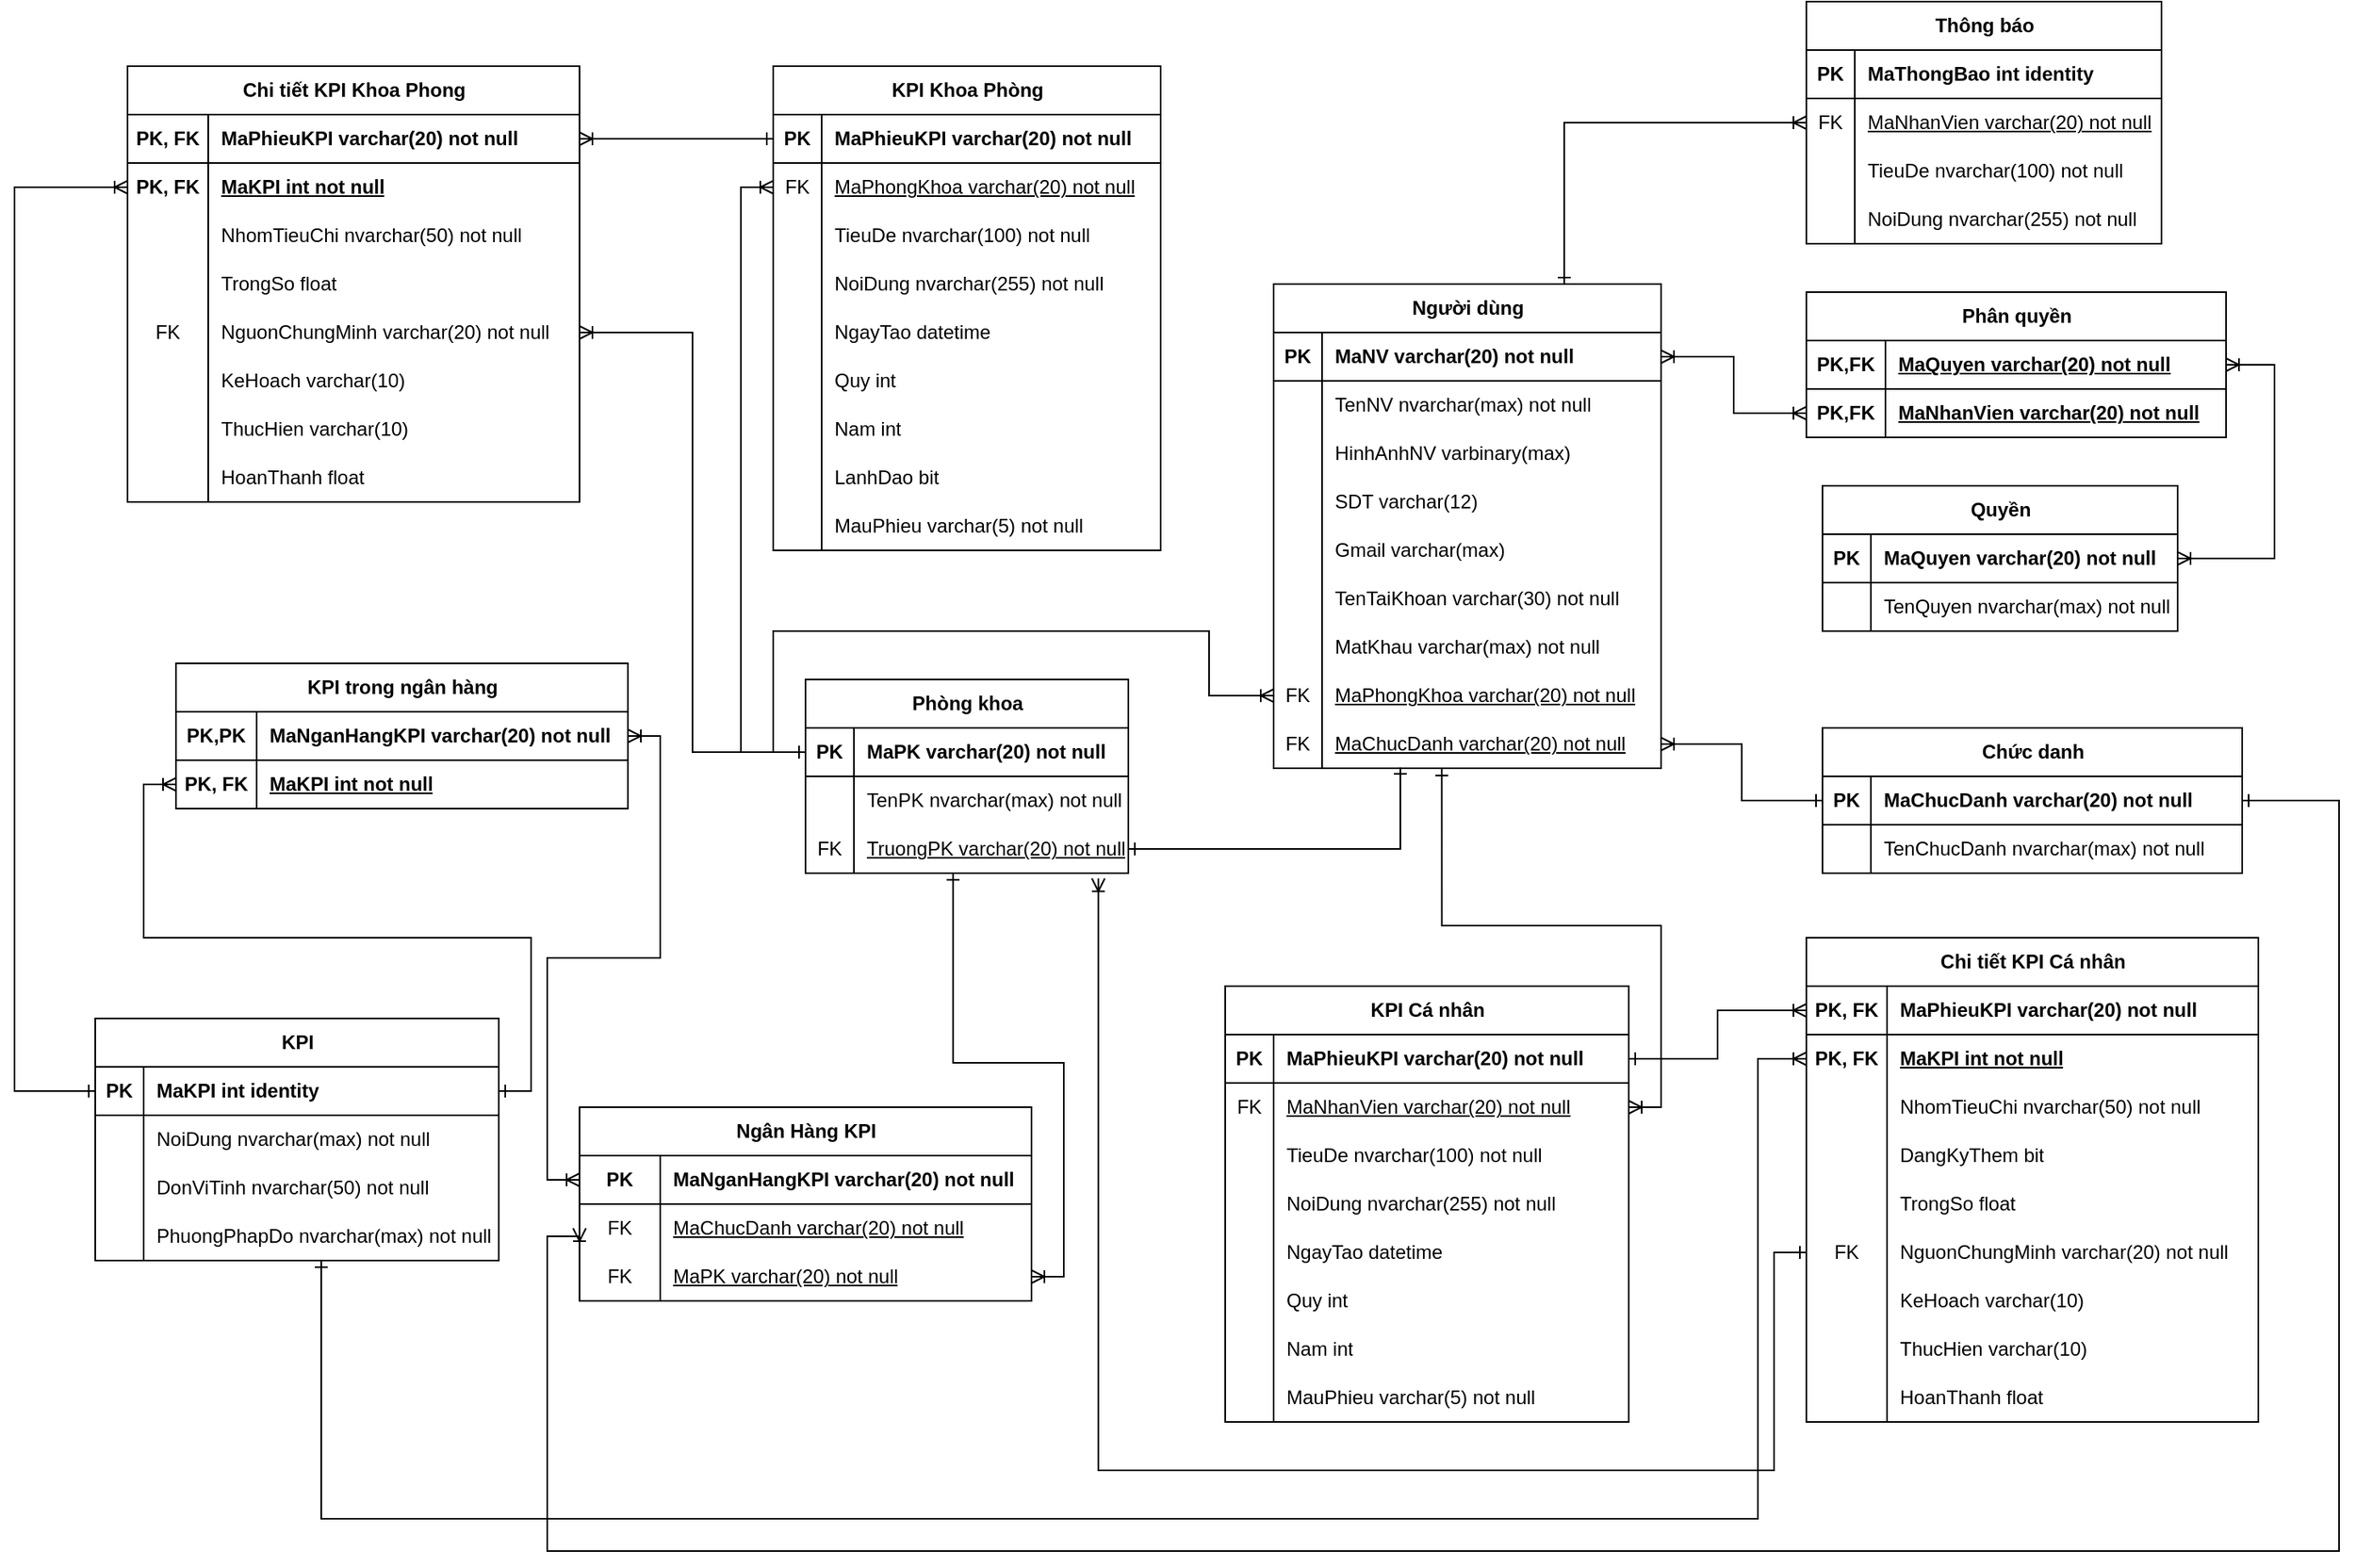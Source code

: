 <mxfile version="20.8.16" type="device"><diagram name="Page-1" id="149y9lz_UrpzTHUvnV9u"><mxGraphModel dx="3686" dy="2740" grid="1" gridSize="10" guides="1" tooltips="1" connect="1" arrows="1" fold="1" page="1" pageScale="1" pageWidth="850" pageHeight="1100" math="0" shadow="0"><root><mxCell id="0"/><mxCell id="1" parent="0"/><mxCell id="7WcACxosV5dpzO9wja_o-1" value="Người dùng" style="shape=table;startSize=30;container=1;collapsible=1;childLayout=tableLayout;fixedRows=1;rowLines=0;fontStyle=1;align=center;resizeLast=1;html=1;" vertex="1" parent="1"><mxGeometry x="530" y="-205" width="240" height="300" as="geometry"/></mxCell><mxCell id="7WcACxosV5dpzO9wja_o-2" value="" style="shape=tableRow;horizontal=0;startSize=0;swimlaneHead=0;swimlaneBody=0;fillColor=none;collapsible=0;dropTarget=0;points=[[0,0.5],[1,0.5]];portConstraint=eastwest;top=0;left=0;right=0;bottom=1;" vertex="1" parent="7WcACxosV5dpzO9wja_o-1"><mxGeometry y="30" width="240" height="30" as="geometry"/></mxCell><mxCell id="7WcACxosV5dpzO9wja_o-3" value="PK" style="shape=partialRectangle;connectable=0;fillColor=none;top=0;left=0;bottom=0;right=0;fontStyle=1;overflow=hidden;whiteSpace=wrap;html=1;" vertex="1" parent="7WcACxosV5dpzO9wja_o-2"><mxGeometry width="30" height="30" as="geometry"><mxRectangle width="30" height="30" as="alternateBounds"/></mxGeometry></mxCell><mxCell id="7WcACxosV5dpzO9wja_o-4" value="MaNV varchar(20) not null" style="shape=partialRectangle;connectable=0;fillColor=none;top=0;left=0;bottom=0;right=0;align=left;spacingLeft=6;fontStyle=1;overflow=hidden;whiteSpace=wrap;html=1;" vertex="1" parent="7WcACxosV5dpzO9wja_o-2"><mxGeometry x="30" width="210" height="30" as="geometry"><mxRectangle width="210" height="30" as="alternateBounds"/></mxGeometry></mxCell><mxCell id="7WcACxosV5dpzO9wja_o-5" value="" style="shape=tableRow;horizontal=0;startSize=0;swimlaneHead=0;swimlaneBody=0;fillColor=none;collapsible=0;dropTarget=0;points=[[0,0.5],[1,0.5]];portConstraint=eastwest;top=0;left=0;right=0;bottom=0;" vertex="1" parent="7WcACxosV5dpzO9wja_o-1"><mxGeometry y="60" width="240" height="30" as="geometry"/></mxCell><mxCell id="7WcACxosV5dpzO9wja_o-6" value="" style="shape=partialRectangle;connectable=0;fillColor=none;top=0;left=0;bottom=0;right=0;editable=1;overflow=hidden;whiteSpace=wrap;html=1;" vertex="1" parent="7WcACxosV5dpzO9wja_o-5"><mxGeometry width="30" height="30" as="geometry"><mxRectangle width="30" height="30" as="alternateBounds"/></mxGeometry></mxCell><mxCell id="7WcACxosV5dpzO9wja_o-7" value="TenNV nvarchar(max) not null" style="shape=partialRectangle;connectable=0;fillColor=none;top=0;left=0;bottom=0;right=0;align=left;spacingLeft=6;overflow=hidden;whiteSpace=wrap;html=1;" vertex="1" parent="7WcACxosV5dpzO9wja_o-5"><mxGeometry x="30" width="210" height="30" as="geometry"><mxRectangle width="210" height="30" as="alternateBounds"/></mxGeometry></mxCell><mxCell id="7WcACxosV5dpzO9wja_o-8" value="" style="shape=tableRow;horizontal=0;startSize=0;swimlaneHead=0;swimlaneBody=0;fillColor=none;collapsible=0;dropTarget=0;points=[[0,0.5],[1,0.5]];portConstraint=eastwest;top=0;left=0;right=0;bottom=0;" vertex="1" parent="7WcACxosV5dpzO9wja_o-1"><mxGeometry y="90" width="240" height="30" as="geometry"/></mxCell><mxCell id="7WcACxosV5dpzO9wja_o-9" value="" style="shape=partialRectangle;connectable=0;fillColor=none;top=0;left=0;bottom=0;right=0;editable=1;overflow=hidden;whiteSpace=wrap;html=1;" vertex="1" parent="7WcACxosV5dpzO9wja_o-8"><mxGeometry width="30" height="30" as="geometry"><mxRectangle width="30" height="30" as="alternateBounds"/></mxGeometry></mxCell><mxCell id="7WcACxosV5dpzO9wja_o-10" value="HinhAnhNV varbinary(max)" style="shape=partialRectangle;connectable=0;fillColor=none;top=0;left=0;bottom=0;right=0;align=left;spacingLeft=6;overflow=hidden;whiteSpace=wrap;html=1;" vertex="1" parent="7WcACxosV5dpzO9wja_o-8"><mxGeometry x="30" width="210" height="30" as="geometry"><mxRectangle width="210" height="30" as="alternateBounds"/></mxGeometry></mxCell><mxCell id="7WcACxosV5dpzO9wja_o-11" value="" style="shape=tableRow;horizontal=0;startSize=0;swimlaneHead=0;swimlaneBody=0;fillColor=none;collapsible=0;dropTarget=0;points=[[0,0.5],[1,0.5]];portConstraint=eastwest;top=0;left=0;right=0;bottom=0;" vertex="1" parent="7WcACxosV5dpzO9wja_o-1"><mxGeometry y="120" width="240" height="30" as="geometry"/></mxCell><mxCell id="7WcACxosV5dpzO9wja_o-12" value="" style="shape=partialRectangle;connectable=0;fillColor=none;top=0;left=0;bottom=0;right=0;editable=1;overflow=hidden;whiteSpace=wrap;html=1;" vertex="1" parent="7WcACxosV5dpzO9wja_o-11"><mxGeometry width="30" height="30" as="geometry"><mxRectangle width="30" height="30" as="alternateBounds"/></mxGeometry></mxCell><mxCell id="7WcACxosV5dpzO9wja_o-13" value="SDT varchar(12)" style="shape=partialRectangle;connectable=0;fillColor=none;top=0;left=0;bottom=0;right=0;align=left;spacingLeft=6;overflow=hidden;whiteSpace=wrap;html=1;" vertex="1" parent="7WcACxosV5dpzO9wja_o-11"><mxGeometry x="30" width="210" height="30" as="geometry"><mxRectangle width="210" height="30" as="alternateBounds"/></mxGeometry></mxCell><mxCell id="7WcACxosV5dpzO9wja_o-14" value="" style="shape=tableRow;horizontal=0;startSize=0;swimlaneHead=0;swimlaneBody=0;fillColor=none;collapsible=0;dropTarget=0;points=[[0,0.5],[1,0.5]];portConstraint=eastwest;top=0;left=0;right=0;bottom=0;" vertex="1" parent="7WcACxosV5dpzO9wja_o-1"><mxGeometry y="150" width="240" height="30" as="geometry"/></mxCell><mxCell id="7WcACxosV5dpzO9wja_o-15" value="" style="shape=partialRectangle;connectable=0;fillColor=none;top=0;left=0;bottom=0;right=0;editable=1;overflow=hidden;whiteSpace=wrap;html=1;" vertex="1" parent="7WcACxosV5dpzO9wja_o-14"><mxGeometry width="30" height="30" as="geometry"><mxRectangle width="30" height="30" as="alternateBounds"/></mxGeometry></mxCell><mxCell id="7WcACxosV5dpzO9wja_o-16" value="Gmail varchar(max)" style="shape=partialRectangle;connectable=0;fillColor=none;top=0;left=0;bottom=0;right=0;align=left;spacingLeft=6;overflow=hidden;whiteSpace=wrap;html=1;" vertex="1" parent="7WcACxosV5dpzO9wja_o-14"><mxGeometry x="30" width="210" height="30" as="geometry"><mxRectangle width="210" height="30" as="alternateBounds"/></mxGeometry></mxCell><mxCell id="7WcACxosV5dpzO9wja_o-17" value="" style="shape=tableRow;horizontal=0;startSize=0;swimlaneHead=0;swimlaneBody=0;fillColor=none;collapsible=0;dropTarget=0;points=[[0,0.5],[1,0.5]];portConstraint=eastwest;top=0;left=0;right=0;bottom=0;" vertex="1" parent="7WcACxosV5dpzO9wja_o-1"><mxGeometry y="180" width="240" height="30" as="geometry"/></mxCell><mxCell id="7WcACxosV5dpzO9wja_o-18" value="" style="shape=partialRectangle;connectable=0;fillColor=none;top=0;left=0;bottom=0;right=0;editable=1;overflow=hidden;whiteSpace=wrap;html=1;" vertex="1" parent="7WcACxosV5dpzO9wja_o-17"><mxGeometry width="30" height="30" as="geometry"><mxRectangle width="30" height="30" as="alternateBounds"/></mxGeometry></mxCell><mxCell id="7WcACxosV5dpzO9wja_o-19" value="TenTaiKhoan varchar(30) not null" style="shape=partialRectangle;connectable=0;fillColor=none;top=0;left=0;bottom=0;right=0;align=left;spacingLeft=6;overflow=hidden;whiteSpace=wrap;html=1;" vertex="1" parent="7WcACxosV5dpzO9wja_o-17"><mxGeometry x="30" width="210" height="30" as="geometry"><mxRectangle width="210" height="30" as="alternateBounds"/></mxGeometry></mxCell><mxCell id="7WcACxosV5dpzO9wja_o-20" value="" style="shape=tableRow;horizontal=0;startSize=0;swimlaneHead=0;swimlaneBody=0;fillColor=none;collapsible=0;dropTarget=0;points=[[0,0.5],[1,0.5]];portConstraint=eastwest;top=0;left=0;right=0;bottom=0;" vertex="1" parent="7WcACxosV5dpzO9wja_o-1"><mxGeometry y="210" width="240" height="30" as="geometry"/></mxCell><mxCell id="7WcACxosV5dpzO9wja_o-21" value="" style="shape=partialRectangle;connectable=0;fillColor=none;top=0;left=0;bottom=0;right=0;editable=1;overflow=hidden;whiteSpace=wrap;html=1;" vertex="1" parent="7WcACxosV5dpzO9wja_o-20"><mxGeometry width="30" height="30" as="geometry"><mxRectangle width="30" height="30" as="alternateBounds"/></mxGeometry></mxCell><mxCell id="7WcACxosV5dpzO9wja_o-22" value="MatKhau varchar(max) not null" style="shape=partialRectangle;connectable=0;fillColor=none;top=0;left=0;bottom=0;right=0;align=left;spacingLeft=6;overflow=hidden;whiteSpace=wrap;html=1;" vertex="1" parent="7WcACxosV5dpzO9wja_o-20"><mxGeometry x="30" width="210" height="30" as="geometry"><mxRectangle width="210" height="30" as="alternateBounds"/></mxGeometry></mxCell><mxCell id="7WcACxosV5dpzO9wja_o-23" value="" style="shape=tableRow;horizontal=0;startSize=0;swimlaneHead=0;swimlaneBody=0;fillColor=none;collapsible=0;dropTarget=0;points=[[0,0.5],[1,0.5]];portConstraint=eastwest;top=0;left=0;right=0;bottom=0;" vertex="1" parent="7WcACxosV5dpzO9wja_o-1"><mxGeometry y="240" width="240" height="30" as="geometry"/></mxCell><mxCell id="7WcACxosV5dpzO9wja_o-24" value="FK" style="shape=partialRectangle;connectable=0;fillColor=none;top=0;left=0;bottom=0;right=0;editable=1;overflow=hidden;whiteSpace=wrap;html=1;" vertex="1" parent="7WcACxosV5dpzO9wja_o-23"><mxGeometry width="30" height="30" as="geometry"><mxRectangle width="30" height="30" as="alternateBounds"/></mxGeometry></mxCell><mxCell id="7WcACxosV5dpzO9wja_o-25" value="MaPhongKhoa varchar(20) not null" style="shape=partialRectangle;connectable=0;fillColor=none;top=0;left=0;bottom=0;right=0;align=left;spacingLeft=6;overflow=hidden;whiteSpace=wrap;html=1;fontStyle=4" vertex="1" parent="7WcACxosV5dpzO9wja_o-23"><mxGeometry x="30" width="210" height="30" as="geometry"><mxRectangle width="210" height="30" as="alternateBounds"/></mxGeometry></mxCell><mxCell id="7WcACxosV5dpzO9wja_o-26" value="" style="shape=tableRow;horizontal=0;startSize=0;swimlaneHead=0;swimlaneBody=0;fillColor=none;collapsible=0;dropTarget=0;points=[[0,0.5],[1,0.5]];portConstraint=eastwest;top=0;left=0;right=0;bottom=0;" vertex="1" parent="7WcACxosV5dpzO9wja_o-1"><mxGeometry y="270" width="240" height="30" as="geometry"/></mxCell><mxCell id="7WcACxosV5dpzO9wja_o-27" value="FK" style="shape=partialRectangle;connectable=0;fillColor=none;top=0;left=0;bottom=0;right=0;editable=1;overflow=hidden;whiteSpace=wrap;html=1;" vertex="1" parent="7WcACxosV5dpzO9wja_o-26"><mxGeometry width="30" height="30" as="geometry"><mxRectangle width="30" height="30" as="alternateBounds"/></mxGeometry></mxCell><mxCell id="7WcACxosV5dpzO9wja_o-28" value="MaChucDanh varchar(20) not null" style="shape=partialRectangle;connectable=0;fillColor=none;top=0;left=0;bottom=0;right=0;align=left;spacingLeft=6;overflow=hidden;whiteSpace=wrap;html=1;fontStyle=4" vertex="1" parent="7WcACxosV5dpzO9wja_o-26"><mxGeometry x="30" width="210" height="30" as="geometry"><mxRectangle width="210" height="30" as="alternateBounds"/></mxGeometry></mxCell><mxCell id="7WcACxosV5dpzO9wja_o-29" value="Phòng khoa" style="shape=table;startSize=30;container=1;collapsible=1;childLayout=tableLayout;fixedRows=1;rowLines=0;fontStyle=1;align=center;resizeLast=1;html=1;" vertex="1" parent="1"><mxGeometry x="240" y="40" width="200" height="120" as="geometry"/></mxCell><mxCell id="7WcACxosV5dpzO9wja_o-30" value="" style="shape=tableRow;horizontal=0;startSize=0;swimlaneHead=0;swimlaneBody=0;fillColor=none;collapsible=0;dropTarget=0;points=[[0,0.5],[1,0.5]];portConstraint=eastwest;top=0;left=0;right=0;bottom=1;" vertex="1" parent="7WcACxosV5dpzO9wja_o-29"><mxGeometry y="30" width="200" height="30" as="geometry"/></mxCell><mxCell id="7WcACxosV5dpzO9wja_o-31" value="PK" style="shape=partialRectangle;connectable=0;fillColor=none;top=0;left=0;bottom=0;right=0;fontStyle=1;overflow=hidden;whiteSpace=wrap;html=1;" vertex="1" parent="7WcACxosV5dpzO9wja_o-30"><mxGeometry width="30" height="30" as="geometry"><mxRectangle width="30" height="30" as="alternateBounds"/></mxGeometry></mxCell><mxCell id="7WcACxosV5dpzO9wja_o-32" value="MaPK varchar(20) not null" style="shape=partialRectangle;connectable=0;fillColor=none;top=0;left=0;bottom=0;right=0;align=left;spacingLeft=6;fontStyle=1;overflow=hidden;whiteSpace=wrap;html=1;" vertex="1" parent="7WcACxosV5dpzO9wja_o-30"><mxGeometry x="30" width="170" height="30" as="geometry"><mxRectangle width="170" height="30" as="alternateBounds"/></mxGeometry></mxCell><mxCell id="7WcACxosV5dpzO9wja_o-33" value="" style="shape=tableRow;horizontal=0;startSize=0;swimlaneHead=0;swimlaneBody=0;fillColor=none;collapsible=0;dropTarget=0;points=[[0,0.5],[1,0.5]];portConstraint=eastwest;top=0;left=0;right=0;bottom=0;" vertex="1" parent="7WcACxosV5dpzO9wja_o-29"><mxGeometry y="60" width="200" height="30" as="geometry"/></mxCell><mxCell id="7WcACxosV5dpzO9wja_o-34" value="" style="shape=partialRectangle;connectable=0;fillColor=none;top=0;left=0;bottom=0;right=0;editable=1;overflow=hidden;whiteSpace=wrap;html=1;" vertex="1" parent="7WcACxosV5dpzO9wja_o-33"><mxGeometry width="30" height="30" as="geometry"><mxRectangle width="30" height="30" as="alternateBounds"/></mxGeometry></mxCell><mxCell id="7WcACxosV5dpzO9wja_o-35" value="TenPK nvarchar(max) not null" style="shape=partialRectangle;connectable=0;fillColor=none;top=0;left=0;bottom=0;right=0;align=left;spacingLeft=6;overflow=hidden;whiteSpace=wrap;html=1;" vertex="1" parent="7WcACxosV5dpzO9wja_o-33"><mxGeometry x="30" width="170" height="30" as="geometry"><mxRectangle width="170" height="30" as="alternateBounds"/></mxGeometry></mxCell><mxCell id="7WcACxosV5dpzO9wja_o-36" value="" style="shape=tableRow;horizontal=0;startSize=0;swimlaneHead=0;swimlaneBody=0;fillColor=none;collapsible=0;dropTarget=0;points=[[0,0.5],[1,0.5]];portConstraint=eastwest;top=0;left=0;right=0;bottom=0;" vertex="1" parent="7WcACxosV5dpzO9wja_o-29"><mxGeometry y="90" width="200" height="30" as="geometry"/></mxCell><mxCell id="7WcACxosV5dpzO9wja_o-37" value="FK" style="shape=partialRectangle;connectable=0;fillColor=none;top=0;left=0;bottom=0;right=0;editable=1;overflow=hidden;whiteSpace=wrap;html=1;" vertex="1" parent="7WcACxosV5dpzO9wja_o-36"><mxGeometry width="30" height="30" as="geometry"><mxRectangle width="30" height="30" as="alternateBounds"/></mxGeometry></mxCell><mxCell id="7WcACxosV5dpzO9wja_o-38" value="TruongPK varchar(20) not null" style="shape=partialRectangle;connectable=0;fillColor=none;top=0;left=0;bottom=0;right=0;align=left;spacingLeft=6;overflow=hidden;whiteSpace=wrap;html=1;fontStyle=4" vertex="1" parent="7WcACxosV5dpzO9wja_o-36"><mxGeometry x="30" width="170" height="30" as="geometry"><mxRectangle width="170" height="30" as="alternateBounds"/></mxGeometry></mxCell><mxCell id="7WcACxosV5dpzO9wja_o-39" value="Chức danh" style="shape=table;startSize=30;container=1;collapsible=1;childLayout=tableLayout;fixedRows=1;rowLines=0;fontStyle=1;align=center;resizeLast=1;html=1;" vertex="1" parent="1"><mxGeometry x="870" y="70" width="260" height="90" as="geometry"/></mxCell><mxCell id="7WcACxosV5dpzO9wja_o-40" value="" style="shape=tableRow;horizontal=0;startSize=0;swimlaneHead=0;swimlaneBody=0;fillColor=none;collapsible=0;dropTarget=0;points=[[0,0.5],[1,0.5]];portConstraint=eastwest;top=0;left=0;right=0;bottom=1;" vertex="1" parent="7WcACxosV5dpzO9wja_o-39"><mxGeometry y="30" width="260" height="30" as="geometry"/></mxCell><mxCell id="7WcACxosV5dpzO9wja_o-41" value="PK" style="shape=partialRectangle;connectable=0;fillColor=none;top=0;left=0;bottom=0;right=0;fontStyle=1;overflow=hidden;whiteSpace=wrap;html=1;" vertex="1" parent="7WcACxosV5dpzO9wja_o-40"><mxGeometry width="30" height="30" as="geometry"><mxRectangle width="30" height="30" as="alternateBounds"/></mxGeometry></mxCell><mxCell id="7WcACxosV5dpzO9wja_o-42" value="MaChucDanh varchar(20) not null" style="shape=partialRectangle;connectable=0;fillColor=none;top=0;left=0;bottom=0;right=0;align=left;spacingLeft=6;fontStyle=1;overflow=hidden;whiteSpace=wrap;html=1;" vertex="1" parent="7WcACxosV5dpzO9wja_o-40"><mxGeometry x="30" width="230" height="30" as="geometry"><mxRectangle width="230" height="30" as="alternateBounds"/></mxGeometry></mxCell><mxCell id="7WcACxosV5dpzO9wja_o-43" value="" style="shape=tableRow;horizontal=0;startSize=0;swimlaneHead=0;swimlaneBody=0;fillColor=none;collapsible=0;dropTarget=0;points=[[0,0.5],[1,0.5]];portConstraint=eastwest;top=0;left=0;right=0;bottom=0;" vertex="1" parent="7WcACxosV5dpzO9wja_o-39"><mxGeometry y="60" width="260" height="30" as="geometry"/></mxCell><mxCell id="7WcACxosV5dpzO9wja_o-44" value="" style="shape=partialRectangle;connectable=0;fillColor=none;top=0;left=0;bottom=0;right=0;editable=1;overflow=hidden;whiteSpace=wrap;html=1;" vertex="1" parent="7WcACxosV5dpzO9wja_o-43"><mxGeometry width="30" height="30" as="geometry"><mxRectangle width="30" height="30" as="alternateBounds"/></mxGeometry></mxCell><mxCell id="7WcACxosV5dpzO9wja_o-45" value="TenChucDanh nvarchar(max) not null" style="shape=partialRectangle;connectable=0;fillColor=none;top=0;left=0;bottom=0;right=0;align=left;spacingLeft=6;overflow=hidden;whiteSpace=wrap;html=1;" vertex="1" parent="7WcACxosV5dpzO9wja_o-43"><mxGeometry x="30" width="230" height="30" as="geometry"><mxRectangle width="230" height="30" as="alternateBounds"/></mxGeometry></mxCell><mxCell id="7WcACxosV5dpzO9wja_o-46" value="Phân quyền" style="shape=table;startSize=30;container=1;collapsible=1;childLayout=tableLayout;fixedRows=1;rowLines=0;fontStyle=1;align=center;resizeLast=1;html=1;" vertex="1" parent="1"><mxGeometry x="860" y="-200" width="260" height="90" as="geometry"/></mxCell><mxCell id="7WcACxosV5dpzO9wja_o-47" value="" style="shape=tableRow;horizontal=0;startSize=0;swimlaneHead=0;swimlaneBody=0;fillColor=none;collapsible=0;dropTarget=0;points=[[0,0.5],[1,0.5]];portConstraint=eastwest;top=0;left=0;right=0;bottom=1;" vertex="1" parent="7WcACxosV5dpzO9wja_o-46"><mxGeometry y="30" width="260" height="30" as="geometry"/></mxCell><mxCell id="7WcACxosV5dpzO9wja_o-48" value="PK,FK" style="shape=partialRectangle;connectable=0;fillColor=none;top=0;left=0;bottom=0;right=0;fontStyle=1;overflow=hidden;whiteSpace=wrap;html=1;" vertex="1" parent="7WcACxosV5dpzO9wja_o-47"><mxGeometry width="49" height="30" as="geometry"><mxRectangle width="49" height="30" as="alternateBounds"/></mxGeometry></mxCell><mxCell id="7WcACxosV5dpzO9wja_o-49" value="MaQuyen varchar(20) not null" style="shape=partialRectangle;connectable=0;fillColor=none;top=0;left=0;bottom=0;right=0;align=left;spacingLeft=6;fontStyle=5;overflow=hidden;whiteSpace=wrap;html=1;" vertex="1" parent="7WcACxosV5dpzO9wja_o-47"><mxGeometry x="49" width="211" height="30" as="geometry"><mxRectangle width="211" height="30" as="alternateBounds"/></mxGeometry></mxCell><mxCell id="7WcACxosV5dpzO9wja_o-50" value="" style="shape=tableRow;horizontal=0;startSize=0;swimlaneHead=0;swimlaneBody=0;fillColor=none;collapsible=0;dropTarget=0;points=[[0,0.5],[1,0.5]];portConstraint=eastwest;top=0;left=0;right=0;bottom=0;" vertex="1" parent="7WcACxosV5dpzO9wja_o-46"><mxGeometry y="60" width="260" height="30" as="geometry"/></mxCell><mxCell id="7WcACxosV5dpzO9wja_o-51" value="PK,FK" style="shape=partialRectangle;connectable=0;fillColor=none;top=0;left=0;bottom=0;right=0;editable=1;overflow=hidden;whiteSpace=wrap;html=1;fontStyle=1" vertex="1" parent="7WcACxosV5dpzO9wja_o-50"><mxGeometry width="49" height="30" as="geometry"><mxRectangle width="49" height="30" as="alternateBounds"/></mxGeometry></mxCell><mxCell id="7WcACxosV5dpzO9wja_o-52" value="MaNhanVien varchar(20) not null" style="shape=partialRectangle;connectable=0;fillColor=none;top=0;left=0;bottom=0;right=0;align=left;spacingLeft=6;overflow=hidden;whiteSpace=wrap;html=1;fontStyle=5" vertex="1" parent="7WcACxosV5dpzO9wja_o-50"><mxGeometry x="49" width="211" height="30" as="geometry"><mxRectangle width="211" height="30" as="alternateBounds"/></mxGeometry></mxCell><mxCell id="7WcACxosV5dpzO9wja_o-53" value="Quyền" style="shape=table;startSize=30;container=1;collapsible=1;childLayout=tableLayout;fixedRows=1;rowLines=0;fontStyle=1;align=center;resizeLast=1;html=1;" vertex="1" parent="1"><mxGeometry x="870" y="-80" width="220" height="90" as="geometry"/></mxCell><mxCell id="7WcACxosV5dpzO9wja_o-54" value="" style="shape=tableRow;horizontal=0;startSize=0;swimlaneHead=0;swimlaneBody=0;fillColor=none;collapsible=0;dropTarget=0;points=[[0,0.5],[1,0.5]];portConstraint=eastwest;top=0;left=0;right=0;bottom=1;" vertex="1" parent="7WcACxosV5dpzO9wja_o-53"><mxGeometry y="30" width="220" height="30" as="geometry"/></mxCell><mxCell id="7WcACxosV5dpzO9wja_o-55" value="PK" style="shape=partialRectangle;connectable=0;fillColor=none;top=0;left=0;bottom=0;right=0;fontStyle=1;overflow=hidden;whiteSpace=wrap;html=1;" vertex="1" parent="7WcACxosV5dpzO9wja_o-54"><mxGeometry width="30" height="30" as="geometry"><mxRectangle width="30" height="30" as="alternateBounds"/></mxGeometry></mxCell><mxCell id="7WcACxosV5dpzO9wja_o-56" value="MaQuyen varchar(20) not null" style="shape=partialRectangle;connectable=0;fillColor=none;top=0;left=0;bottom=0;right=0;align=left;spacingLeft=6;fontStyle=1;overflow=hidden;whiteSpace=wrap;html=1;" vertex="1" parent="7WcACxosV5dpzO9wja_o-54"><mxGeometry x="30" width="190" height="30" as="geometry"><mxRectangle width="190" height="30" as="alternateBounds"/></mxGeometry></mxCell><mxCell id="7WcACxosV5dpzO9wja_o-57" value="" style="shape=tableRow;horizontal=0;startSize=0;swimlaneHead=0;swimlaneBody=0;fillColor=none;collapsible=0;dropTarget=0;points=[[0,0.5],[1,0.5]];portConstraint=eastwest;top=0;left=0;right=0;bottom=0;" vertex="1" parent="7WcACxosV5dpzO9wja_o-53"><mxGeometry y="60" width="220" height="30" as="geometry"/></mxCell><mxCell id="7WcACxosV5dpzO9wja_o-58" value="" style="shape=partialRectangle;connectable=0;fillColor=none;top=0;left=0;bottom=0;right=0;editable=1;overflow=hidden;whiteSpace=wrap;html=1;" vertex="1" parent="7WcACxosV5dpzO9wja_o-57"><mxGeometry width="30" height="30" as="geometry"><mxRectangle width="30" height="30" as="alternateBounds"/></mxGeometry></mxCell><mxCell id="7WcACxosV5dpzO9wja_o-59" value="TenQuyen nvarchar(max) not null" style="shape=partialRectangle;connectable=0;fillColor=none;top=0;left=0;bottom=0;right=0;align=left;spacingLeft=6;overflow=hidden;whiteSpace=wrap;html=1;" vertex="1" parent="7WcACxosV5dpzO9wja_o-57"><mxGeometry x="30" width="190" height="30" as="geometry"><mxRectangle width="190" height="30" as="alternateBounds"/></mxGeometry></mxCell><mxCell id="7WcACxosV5dpzO9wja_o-60" value="Thông báo" style="shape=table;startSize=30;container=1;collapsible=1;childLayout=tableLayout;fixedRows=1;rowLines=0;fontStyle=1;align=center;resizeLast=1;html=1;" vertex="1" parent="1"><mxGeometry x="860" y="-380" width="220" height="150" as="geometry"/></mxCell><mxCell id="7WcACxosV5dpzO9wja_o-61" value="" style="shape=tableRow;horizontal=0;startSize=0;swimlaneHead=0;swimlaneBody=0;fillColor=none;collapsible=0;dropTarget=0;points=[[0,0.5],[1,0.5]];portConstraint=eastwest;top=0;left=0;right=0;bottom=1;" vertex="1" parent="7WcACxosV5dpzO9wja_o-60"><mxGeometry y="30" width="220" height="30" as="geometry"/></mxCell><mxCell id="7WcACxosV5dpzO9wja_o-62" value="PK" style="shape=partialRectangle;connectable=0;fillColor=none;top=0;left=0;bottom=0;right=0;fontStyle=1;overflow=hidden;whiteSpace=wrap;html=1;" vertex="1" parent="7WcACxosV5dpzO9wja_o-61"><mxGeometry width="30" height="30" as="geometry"><mxRectangle width="30" height="30" as="alternateBounds"/></mxGeometry></mxCell><mxCell id="7WcACxosV5dpzO9wja_o-63" value="MaThongBao int identity" style="shape=partialRectangle;connectable=0;fillColor=none;top=0;left=0;bottom=0;right=0;align=left;spacingLeft=6;fontStyle=1;overflow=hidden;whiteSpace=wrap;html=1;" vertex="1" parent="7WcACxosV5dpzO9wja_o-61"><mxGeometry x="30" width="190" height="30" as="geometry"><mxRectangle width="190" height="30" as="alternateBounds"/></mxGeometry></mxCell><mxCell id="7WcACxosV5dpzO9wja_o-64" value="" style="shape=tableRow;horizontal=0;startSize=0;swimlaneHead=0;swimlaneBody=0;fillColor=none;collapsible=0;dropTarget=0;points=[[0,0.5],[1,0.5]];portConstraint=eastwest;top=0;left=0;right=0;bottom=0;" vertex="1" parent="7WcACxosV5dpzO9wja_o-60"><mxGeometry y="60" width="220" height="30" as="geometry"/></mxCell><mxCell id="7WcACxosV5dpzO9wja_o-65" value="FK" style="shape=partialRectangle;connectable=0;fillColor=none;top=0;left=0;bottom=0;right=0;editable=1;overflow=hidden;whiteSpace=wrap;html=1;" vertex="1" parent="7WcACxosV5dpzO9wja_o-64"><mxGeometry width="30" height="30" as="geometry"><mxRectangle width="30" height="30" as="alternateBounds"/></mxGeometry></mxCell><mxCell id="7WcACxosV5dpzO9wja_o-66" value="MaNhanVien varchar(20) not null" style="shape=partialRectangle;connectable=0;fillColor=none;top=0;left=0;bottom=0;right=0;align=left;spacingLeft=6;overflow=hidden;whiteSpace=wrap;html=1;fontStyle=4" vertex="1" parent="7WcACxosV5dpzO9wja_o-64"><mxGeometry x="30" width="190" height="30" as="geometry"><mxRectangle width="190" height="30" as="alternateBounds"/></mxGeometry></mxCell><mxCell id="7WcACxosV5dpzO9wja_o-67" value="" style="shape=tableRow;horizontal=0;startSize=0;swimlaneHead=0;swimlaneBody=0;fillColor=none;collapsible=0;dropTarget=0;points=[[0,0.5],[1,0.5]];portConstraint=eastwest;top=0;left=0;right=0;bottom=0;" vertex="1" parent="7WcACxosV5dpzO9wja_o-60"><mxGeometry y="90" width="220" height="30" as="geometry"/></mxCell><mxCell id="7WcACxosV5dpzO9wja_o-68" value="" style="shape=partialRectangle;connectable=0;fillColor=none;top=0;left=0;bottom=0;right=0;editable=1;overflow=hidden;whiteSpace=wrap;html=1;" vertex="1" parent="7WcACxosV5dpzO9wja_o-67"><mxGeometry width="30" height="30" as="geometry"><mxRectangle width="30" height="30" as="alternateBounds"/></mxGeometry></mxCell><mxCell id="7WcACxosV5dpzO9wja_o-69" value="TieuDe nvarchar(100) not null" style="shape=partialRectangle;connectable=0;fillColor=none;top=0;left=0;bottom=0;right=0;align=left;spacingLeft=6;overflow=hidden;whiteSpace=wrap;html=1;" vertex="1" parent="7WcACxosV5dpzO9wja_o-67"><mxGeometry x="30" width="190" height="30" as="geometry"><mxRectangle width="190" height="30" as="alternateBounds"/></mxGeometry></mxCell><mxCell id="7WcACxosV5dpzO9wja_o-70" value="" style="shape=tableRow;horizontal=0;startSize=0;swimlaneHead=0;swimlaneBody=0;fillColor=none;collapsible=0;dropTarget=0;points=[[0,0.5],[1,0.5]];portConstraint=eastwest;top=0;left=0;right=0;bottom=0;" vertex="1" parent="7WcACxosV5dpzO9wja_o-60"><mxGeometry y="120" width="220" height="30" as="geometry"/></mxCell><mxCell id="7WcACxosV5dpzO9wja_o-71" value="" style="shape=partialRectangle;connectable=0;fillColor=none;top=0;left=0;bottom=0;right=0;editable=1;overflow=hidden;whiteSpace=wrap;html=1;" vertex="1" parent="7WcACxosV5dpzO9wja_o-70"><mxGeometry width="30" height="30" as="geometry"><mxRectangle width="30" height="30" as="alternateBounds"/></mxGeometry></mxCell><mxCell id="7WcACxosV5dpzO9wja_o-72" value="NoiDung nvarchar(255) not null" style="shape=partialRectangle;connectable=0;fillColor=none;top=0;left=0;bottom=0;right=0;align=left;spacingLeft=6;overflow=hidden;whiteSpace=wrap;html=1;" vertex="1" parent="7WcACxosV5dpzO9wja_o-70"><mxGeometry x="30" width="190" height="30" as="geometry"><mxRectangle width="190" height="30" as="alternateBounds"/></mxGeometry></mxCell><mxCell id="7WcACxosV5dpzO9wja_o-73" value="KPI Cá nhân" style="shape=table;startSize=30;container=1;collapsible=1;childLayout=tableLayout;fixedRows=1;rowLines=0;fontStyle=1;align=center;resizeLast=1;html=1;" vertex="1" parent="1"><mxGeometry x="500" y="230" width="250" height="270" as="geometry"/></mxCell><mxCell id="7WcACxosV5dpzO9wja_o-74" value="" style="shape=tableRow;horizontal=0;startSize=0;swimlaneHead=0;swimlaneBody=0;fillColor=none;collapsible=0;dropTarget=0;points=[[0,0.5],[1,0.5]];portConstraint=eastwest;top=0;left=0;right=0;bottom=1;" vertex="1" parent="7WcACxosV5dpzO9wja_o-73"><mxGeometry y="30" width="250" height="30" as="geometry"/></mxCell><mxCell id="7WcACxosV5dpzO9wja_o-75" value="PK" style="shape=partialRectangle;connectable=0;fillColor=none;top=0;left=0;bottom=0;right=0;fontStyle=1;overflow=hidden;whiteSpace=wrap;html=1;" vertex="1" parent="7WcACxosV5dpzO9wja_o-74"><mxGeometry width="30" height="30" as="geometry"><mxRectangle width="30" height="30" as="alternateBounds"/></mxGeometry></mxCell><mxCell id="7WcACxosV5dpzO9wja_o-76" value="MaPhieuKPI varchar(20) not null" style="shape=partialRectangle;connectable=0;fillColor=none;top=0;left=0;bottom=0;right=0;align=left;spacingLeft=6;fontStyle=1;overflow=hidden;whiteSpace=wrap;html=1;" vertex="1" parent="7WcACxosV5dpzO9wja_o-74"><mxGeometry x="30" width="220" height="30" as="geometry"><mxRectangle width="220" height="30" as="alternateBounds"/></mxGeometry></mxCell><mxCell id="7WcACxosV5dpzO9wja_o-77" value="" style="shape=tableRow;horizontal=0;startSize=0;swimlaneHead=0;swimlaneBody=0;fillColor=none;collapsible=0;dropTarget=0;points=[[0,0.5],[1,0.5]];portConstraint=eastwest;top=0;left=0;right=0;bottom=0;" vertex="1" parent="7WcACxosV5dpzO9wja_o-73"><mxGeometry y="60" width="250" height="30" as="geometry"/></mxCell><mxCell id="7WcACxosV5dpzO9wja_o-78" value="FK" style="shape=partialRectangle;connectable=0;fillColor=none;top=0;left=0;bottom=0;right=0;editable=1;overflow=hidden;whiteSpace=wrap;html=1;" vertex="1" parent="7WcACxosV5dpzO9wja_o-77"><mxGeometry width="30" height="30" as="geometry"><mxRectangle width="30" height="30" as="alternateBounds"/></mxGeometry></mxCell><mxCell id="7WcACxosV5dpzO9wja_o-79" value="MaNhanVien varchar(20) not null" style="shape=partialRectangle;connectable=0;fillColor=none;top=0;left=0;bottom=0;right=0;align=left;spacingLeft=6;overflow=hidden;whiteSpace=wrap;html=1;fontStyle=4" vertex="1" parent="7WcACxosV5dpzO9wja_o-77"><mxGeometry x="30" width="220" height="30" as="geometry"><mxRectangle width="220" height="30" as="alternateBounds"/></mxGeometry></mxCell><mxCell id="7WcACxosV5dpzO9wja_o-80" value="" style="shape=tableRow;horizontal=0;startSize=0;swimlaneHead=0;swimlaneBody=0;fillColor=none;collapsible=0;dropTarget=0;points=[[0,0.5],[1,0.5]];portConstraint=eastwest;top=0;left=0;right=0;bottom=0;" vertex="1" parent="7WcACxosV5dpzO9wja_o-73"><mxGeometry y="90" width="250" height="30" as="geometry"/></mxCell><mxCell id="7WcACxosV5dpzO9wja_o-81" value="" style="shape=partialRectangle;connectable=0;fillColor=none;top=0;left=0;bottom=0;right=0;editable=1;overflow=hidden;whiteSpace=wrap;html=1;" vertex="1" parent="7WcACxosV5dpzO9wja_o-80"><mxGeometry width="30" height="30" as="geometry"><mxRectangle width="30" height="30" as="alternateBounds"/></mxGeometry></mxCell><mxCell id="7WcACxosV5dpzO9wja_o-82" value="TieuDe nvarchar(100) not null" style="shape=partialRectangle;connectable=0;fillColor=none;top=0;left=0;bottom=0;right=0;align=left;spacingLeft=6;overflow=hidden;whiteSpace=wrap;html=1;" vertex="1" parent="7WcACxosV5dpzO9wja_o-80"><mxGeometry x="30" width="220" height="30" as="geometry"><mxRectangle width="220" height="30" as="alternateBounds"/></mxGeometry></mxCell><mxCell id="7WcACxosV5dpzO9wja_o-83" value="" style="shape=tableRow;horizontal=0;startSize=0;swimlaneHead=0;swimlaneBody=0;fillColor=none;collapsible=0;dropTarget=0;points=[[0,0.5],[1,0.5]];portConstraint=eastwest;top=0;left=0;right=0;bottom=0;" vertex="1" parent="7WcACxosV5dpzO9wja_o-73"><mxGeometry y="120" width="250" height="30" as="geometry"/></mxCell><mxCell id="7WcACxosV5dpzO9wja_o-84" value="" style="shape=partialRectangle;connectable=0;fillColor=none;top=0;left=0;bottom=0;right=0;editable=1;overflow=hidden;whiteSpace=wrap;html=1;" vertex="1" parent="7WcACxosV5dpzO9wja_o-83"><mxGeometry width="30" height="30" as="geometry"><mxRectangle width="30" height="30" as="alternateBounds"/></mxGeometry></mxCell><mxCell id="7WcACxosV5dpzO9wja_o-85" value="NoiDung nvarchar(255) not null" style="shape=partialRectangle;connectable=0;fillColor=none;top=0;left=0;bottom=0;right=0;align=left;spacingLeft=6;overflow=hidden;whiteSpace=wrap;html=1;" vertex="1" parent="7WcACxosV5dpzO9wja_o-83"><mxGeometry x="30" width="220" height="30" as="geometry"><mxRectangle width="220" height="30" as="alternateBounds"/></mxGeometry></mxCell><mxCell id="7WcACxosV5dpzO9wja_o-86" value="" style="shape=tableRow;horizontal=0;startSize=0;swimlaneHead=0;swimlaneBody=0;fillColor=none;collapsible=0;dropTarget=0;points=[[0,0.5],[1,0.5]];portConstraint=eastwest;top=0;left=0;right=0;bottom=0;" vertex="1" parent="7WcACxosV5dpzO9wja_o-73"><mxGeometry y="150" width="250" height="30" as="geometry"/></mxCell><mxCell id="7WcACxosV5dpzO9wja_o-87" value="" style="shape=partialRectangle;connectable=0;fillColor=none;top=0;left=0;bottom=0;right=0;editable=1;overflow=hidden;whiteSpace=wrap;html=1;" vertex="1" parent="7WcACxosV5dpzO9wja_o-86"><mxGeometry width="30" height="30" as="geometry"><mxRectangle width="30" height="30" as="alternateBounds"/></mxGeometry></mxCell><mxCell id="7WcACxosV5dpzO9wja_o-88" value="NgayTao datetime" style="shape=partialRectangle;connectable=0;fillColor=none;top=0;left=0;bottom=0;right=0;align=left;spacingLeft=6;overflow=hidden;whiteSpace=wrap;html=1;" vertex="1" parent="7WcACxosV5dpzO9wja_o-86"><mxGeometry x="30" width="220" height="30" as="geometry"><mxRectangle width="220" height="30" as="alternateBounds"/></mxGeometry></mxCell><mxCell id="7WcACxosV5dpzO9wja_o-89" value="" style="shape=tableRow;horizontal=0;startSize=0;swimlaneHead=0;swimlaneBody=0;fillColor=none;collapsible=0;dropTarget=0;points=[[0,0.5],[1,0.5]];portConstraint=eastwest;top=0;left=0;right=0;bottom=0;" vertex="1" parent="7WcACxosV5dpzO9wja_o-73"><mxGeometry y="180" width="250" height="30" as="geometry"/></mxCell><mxCell id="7WcACxosV5dpzO9wja_o-90" value="" style="shape=partialRectangle;connectable=0;fillColor=none;top=0;left=0;bottom=0;right=0;editable=1;overflow=hidden;whiteSpace=wrap;html=1;" vertex="1" parent="7WcACxosV5dpzO9wja_o-89"><mxGeometry width="30" height="30" as="geometry"><mxRectangle width="30" height="30" as="alternateBounds"/></mxGeometry></mxCell><mxCell id="7WcACxosV5dpzO9wja_o-91" value="Quy int" style="shape=partialRectangle;connectable=0;fillColor=none;top=0;left=0;bottom=0;right=0;align=left;spacingLeft=6;overflow=hidden;whiteSpace=wrap;html=1;" vertex="1" parent="7WcACxosV5dpzO9wja_o-89"><mxGeometry x="30" width="220" height="30" as="geometry"><mxRectangle width="220" height="30" as="alternateBounds"/></mxGeometry></mxCell><mxCell id="7WcACxosV5dpzO9wja_o-92" value="" style="shape=tableRow;horizontal=0;startSize=0;swimlaneHead=0;swimlaneBody=0;fillColor=none;collapsible=0;dropTarget=0;points=[[0,0.5],[1,0.5]];portConstraint=eastwest;top=0;left=0;right=0;bottom=0;" vertex="1" parent="7WcACxosV5dpzO9wja_o-73"><mxGeometry y="210" width="250" height="30" as="geometry"/></mxCell><mxCell id="7WcACxosV5dpzO9wja_o-93" value="" style="shape=partialRectangle;connectable=0;fillColor=none;top=0;left=0;bottom=0;right=0;editable=1;overflow=hidden;whiteSpace=wrap;html=1;" vertex="1" parent="7WcACxosV5dpzO9wja_o-92"><mxGeometry width="30" height="30" as="geometry"><mxRectangle width="30" height="30" as="alternateBounds"/></mxGeometry></mxCell><mxCell id="7WcACxosV5dpzO9wja_o-94" value="Nam int" style="shape=partialRectangle;connectable=0;fillColor=none;top=0;left=0;bottom=0;right=0;align=left;spacingLeft=6;overflow=hidden;whiteSpace=wrap;html=1;" vertex="1" parent="7WcACxosV5dpzO9wja_o-92"><mxGeometry x="30" width="220" height="30" as="geometry"><mxRectangle width="220" height="30" as="alternateBounds"/></mxGeometry></mxCell><mxCell id="7WcACxosV5dpzO9wja_o-95" value="" style="shape=tableRow;horizontal=0;startSize=0;swimlaneHead=0;swimlaneBody=0;fillColor=none;collapsible=0;dropTarget=0;points=[[0,0.5],[1,0.5]];portConstraint=eastwest;top=0;left=0;right=0;bottom=0;" vertex="1" parent="7WcACxosV5dpzO9wja_o-73"><mxGeometry y="240" width="250" height="30" as="geometry"/></mxCell><mxCell id="7WcACxosV5dpzO9wja_o-96" value="" style="shape=partialRectangle;connectable=0;fillColor=none;top=0;left=0;bottom=0;right=0;editable=1;overflow=hidden;whiteSpace=wrap;html=1;" vertex="1" parent="7WcACxosV5dpzO9wja_o-95"><mxGeometry width="30" height="30" as="geometry"><mxRectangle width="30" height="30" as="alternateBounds"/></mxGeometry></mxCell><mxCell id="7WcACxosV5dpzO9wja_o-97" value="MauPhieu varchar(5) not null" style="shape=partialRectangle;connectable=0;fillColor=none;top=0;left=0;bottom=0;right=0;align=left;spacingLeft=6;overflow=hidden;whiteSpace=wrap;html=1;" vertex="1" parent="7WcACxosV5dpzO9wja_o-95"><mxGeometry x="30" width="220" height="30" as="geometry"><mxRectangle width="220" height="30" as="alternateBounds"/></mxGeometry></mxCell><mxCell id="7WcACxosV5dpzO9wja_o-98" value="Chi tiết KPI Cá nhân" style="shape=table;startSize=30;container=1;collapsible=1;childLayout=tableLayout;fixedRows=1;rowLines=0;fontStyle=1;align=center;resizeLast=1;html=1;" vertex="1" parent="1"><mxGeometry x="860" y="200" width="280" height="300" as="geometry"/></mxCell><mxCell id="7WcACxosV5dpzO9wja_o-99" value="" style="shape=tableRow;horizontal=0;startSize=0;swimlaneHead=0;swimlaneBody=0;fillColor=none;collapsible=0;dropTarget=0;points=[[0,0.5],[1,0.5]];portConstraint=eastwest;top=0;left=0;right=0;bottom=1;" vertex="1" parent="7WcACxosV5dpzO9wja_o-98"><mxGeometry y="30" width="280" height="30" as="geometry"/></mxCell><mxCell id="7WcACxosV5dpzO9wja_o-100" value="PK, FK" style="shape=partialRectangle;connectable=0;fillColor=none;top=0;left=0;bottom=0;right=0;fontStyle=1;overflow=hidden;whiteSpace=wrap;html=1;" vertex="1" parent="7WcACxosV5dpzO9wja_o-99"><mxGeometry width="50" height="30" as="geometry"><mxRectangle width="50" height="30" as="alternateBounds"/></mxGeometry></mxCell><mxCell id="7WcACxosV5dpzO9wja_o-101" value="MaPhieuKPI varchar(20) not null" style="shape=partialRectangle;connectable=0;fillColor=none;top=0;left=0;bottom=0;right=0;align=left;spacingLeft=6;fontStyle=1;overflow=hidden;whiteSpace=wrap;html=1;" vertex="1" parent="7WcACxosV5dpzO9wja_o-99"><mxGeometry x="50" width="230" height="30" as="geometry"><mxRectangle width="230" height="30" as="alternateBounds"/></mxGeometry></mxCell><mxCell id="7WcACxosV5dpzO9wja_o-102" value="" style="shape=tableRow;horizontal=0;startSize=0;swimlaneHead=0;swimlaneBody=0;fillColor=none;collapsible=0;dropTarget=0;points=[[0,0.5],[1,0.5]];portConstraint=eastwest;top=0;left=0;right=0;bottom=0;" vertex="1" parent="7WcACxosV5dpzO9wja_o-98"><mxGeometry y="60" width="280" height="30" as="geometry"/></mxCell><mxCell id="7WcACxosV5dpzO9wja_o-103" value="PK, FK" style="shape=partialRectangle;connectable=0;fillColor=none;top=0;left=0;bottom=0;right=0;editable=1;overflow=hidden;whiteSpace=wrap;html=1;fontStyle=1" vertex="1" parent="7WcACxosV5dpzO9wja_o-102"><mxGeometry width="50" height="30" as="geometry"><mxRectangle width="50" height="30" as="alternateBounds"/></mxGeometry></mxCell><mxCell id="7WcACxosV5dpzO9wja_o-104" value="MaKPI int not null" style="shape=partialRectangle;connectable=0;fillColor=none;top=0;left=0;bottom=0;right=0;align=left;spacingLeft=6;overflow=hidden;whiteSpace=wrap;html=1;fontStyle=5" vertex="1" parent="7WcACxosV5dpzO9wja_o-102"><mxGeometry x="50" width="230" height="30" as="geometry"><mxRectangle width="230" height="30" as="alternateBounds"/></mxGeometry></mxCell><mxCell id="7WcACxosV5dpzO9wja_o-105" value="" style="shape=tableRow;horizontal=0;startSize=0;swimlaneHead=0;swimlaneBody=0;fillColor=none;collapsible=0;dropTarget=0;points=[[0,0.5],[1,0.5]];portConstraint=eastwest;top=0;left=0;right=0;bottom=0;" vertex="1" parent="7WcACxosV5dpzO9wja_o-98"><mxGeometry y="90" width="280" height="30" as="geometry"/></mxCell><mxCell id="7WcACxosV5dpzO9wja_o-106" value="" style="shape=partialRectangle;connectable=0;fillColor=none;top=0;left=0;bottom=0;right=0;editable=1;overflow=hidden;whiteSpace=wrap;html=1;" vertex="1" parent="7WcACxosV5dpzO9wja_o-105"><mxGeometry width="50" height="30" as="geometry"><mxRectangle width="50" height="30" as="alternateBounds"/></mxGeometry></mxCell><mxCell id="7WcACxosV5dpzO9wja_o-107" value="NhomTieuChi nvarchar(50) not null" style="shape=partialRectangle;connectable=0;fillColor=none;top=0;left=0;bottom=0;right=0;align=left;spacingLeft=6;overflow=hidden;whiteSpace=wrap;html=1;" vertex="1" parent="7WcACxosV5dpzO9wja_o-105"><mxGeometry x="50" width="230" height="30" as="geometry"><mxRectangle width="230" height="30" as="alternateBounds"/></mxGeometry></mxCell><mxCell id="7WcACxosV5dpzO9wja_o-108" value="" style="shape=tableRow;horizontal=0;startSize=0;swimlaneHead=0;swimlaneBody=0;fillColor=none;collapsible=0;dropTarget=0;points=[[0,0.5],[1,0.5]];portConstraint=eastwest;top=0;left=0;right=0;bottom=0;" vertex="1" parent="7WcACxosV5dpzO9wja_o-98"><mxGeometry y="120" width="280" height="30" as="geometry"/></mxCell><mxCell id="7WcACxosV5dpzO9wja_o-109" value="" style="shape=partialRectangle;connectable=0;fillColor=none;top=0;left=0;bottom=0;right=0;editable=1;overflow=hidden;whiteSpace=wrap;html=1;" vertex="1" parent="7WcACxosV5dpzO9wja_o-108"><mxGeometry width="50" height="30" as="geometry"><mxRectangle width="50" height="30" as="alternateBounds"/></mxGeometry></mxCell><mxCell id="7WcACxosV5dpzO9wja_o-110" value="DangKyThem bit" style="shape=partialRectangle;connectable=0;fillColor=none;top=0;left=0;bottom=0;right=0;align=left;spacingLeft=6;overflow=hidden;whiteSpace=wrap;html=1;" vertex="1" parent="7WcACxosV5dpzO9wja_o-108"><mxGeometry x="50" width="230" height="30" as="geometry"><mxRectangle width="230" height="30" as="alternateBounds"/></mxGeometry></mxCell><mxCell id="7WcACxosV5dpzO9wja_o-111" value="" style="shape=tableRow;horizontal=0;startSize=0;swimlaneHead=0;swimlaneBody=0;fillColor=none;collapsible=0;dropTarget=0;points=[[0,0.5],[1,0.5]];portConstraint=eastwest;top=0;left=0;right=0;bottom=0;" vertex="1" parent="7WcACxosV5dpzO9wja_o-98"><mxGeometry y="150" width="280" height="30" as="geometry"/></mxCell><mxCell id="7WcACxosV5dpzO9wja_o-112" value="" style="shape=partialRectangle;connectable=0;fillColor=none;top=0;left=0;bottom=0;right=0;editable=1;overflow=hidden;whiteSpace=wrap;html=1;" vertex="1" parent="7WcACxosV5dpzO9wja_o-111"><mxGeometry width="50" height="30" as="geometry"><mxRectangle width="50" height="30" as="alternateBounds"/></mxGeometry></mxCell><mxCell id="7WcACxosV5dpzO9wja_o-113" value="TrongSo float" style="shape=partialRectangle;connectable=0;fillColor=none;top=0;left=0;bottom=0;right=0;align=left;spacingLeft=6;overflow=hidden;whiteSpace=wrap;html=1;" vertex="1" parent="7WcACxosV5dpzO9wja_o-111"><mxGeometry x="50" width="230" height="30" as="geometry"><mxRectangle width="230" height="30" as="alternateBounds"/></mxGeometry></mxCell><mxCell id="7WcACxosV5dpzO9wja_o-114" value="" style="shape=tableRow;horizontal=0;startSize=0;swimlaneHead=0;swimlaneBody=0;fillColor=none;collapsible=0;dropTarget=0;points=[[0,0.5],[1,0.5]];portConstraint=eastwest;top=0;left=0;right=0;bottom=0;" vertex="1" parent="7WcACxosV5dpzO9wja_o-98"><mxGeometry y="180" width="280" height="30" as="geometry"/></mxCell><mxCell id="7WcACxosV5dpzO9wja_o-115" value="FK" style="shape=partialRectangle;connectable=0;fillColor=none;top=0;left=0;bottom=0;right=0;editable=1;overflow=hidden;whiteSpace=wrap;html=1;" vertex="1" parent="7WcACxosV5dpzO9wja_o-114"><mxGeometry width="50" height="30" as="geometry"><mxRectangle width="50" height="30" as="alternateBounds"/></mxGeometry></mxCell><mxCell id="7WcACxosV5dpzO9wja_o-116" value="NguonChungMinh varchar(20) not null" style="shape=partialRectangle;connectable=0;fillColor=none;top=0;left=0;bottom=0;right=0;align=left;spacingLeft=6;overflow=hidden;whiteSpace=wrap;html=1;" vertex="1" parent="7WcACxosV5dpzO9wja_o-114"><mxGeometry x="50" width="230" height="30" as="geometry"><mxRectangle width="230" height="30" as="alternateBounds"/></mxGeometry></mxCell><mxCell id="7WcACxosV5dpzO9wja_o-117" value="" style="shape=tableRow;horizontal=0;startSize=0;swimlaneHead=0;swimlaneBody=0;fillColor=none;collapsible=0;dropTarget=0;points=[[0,0.5],[1,0.5]];portConstraint=eastwest;top=0;left=0;right=0;bottom=0;" vertex="1" parent="7WcACxosV5dpzO9wja_o-98"><mxGeometry y="210" width="280" height="30" as="geometry"/></mxCell><mxCell id="7WcACxosV5dpzO9wja_o-118" value="" style="shape=partialRectangle;connectable=0;fillColor=none;top=0;left=0;bottom=0;right=0;editable=1;overflow=hidden;whiteSpace=wrap;html=1;" vertex="1" parent="7WcACxosV5dpzO9wja_o-117"><mxGeometry width="50" height="30" as="geometry"><mxRectangle width="50" height="30" as="alternateBounds"/></mxGeometry></mxCell><mxCell id="7WcACxosV5dpzO9wja_o-119" value="KeHoach varchar(10)" style="shape=partialRectangle;connectable=0;fillColor=none;top=0;left=0;bottom=0;right=0;align=left;spacingLeft=6;overflow=hidden;whiteSpace=wrap;html=1;" vertex="1" parent="7WcACxosV5dpzO9wja_o-117"><mxGeometry x="50" width="230" height="30" as="geometry"><mxRectangle width="230" height="30" as="alternateBounds"/></mxGeometry></mxCell><mxCell id="7WcACxosV5dpzO9wja_o-120" value="" style="shape=tableRow;horizontal=0;startSize=0;swimlaneHead=0;swimlaneBody=0;fillColor=none;collapsible=0;dropTarget=0;points=[[0,0.5],[1,0.5]];portConstraint=eastwest;top=0;left=0;right=0;bottom=0;" vertex="1" parent="7WcACxosV5dpzO9wja_o-98"><mxGeometry y="240" width="280" height="30" as="geometry"/></mxCell><mxCell id="7WcACxosV5dpzO9wja_o-121" value="" style="shape=partialRectangle;connectable=0;fillColor=none;top=0;left=0;bottom=0;right=0;editable=1;overflow=hidden;whiteSpace=wrap;html=1;" vertex="1" parent="7WcACxosV5dpzO9wja_o-120"><mxGeometry width="50" height="30" as="geometry"><mxRectangle width="50" height="30" as="alternateBounds"/></mxGeometry></mxCell><mxCell id="7WcACxosV5dpzO9wja_o-122" value="ThucHien varchar(10)" style="shape=partialRectangle;connectable=0;fillColor=none;top=0;left=0;bottom=0;right=0;align=left;spacingLeft=6;overflow=hidden;whiteSpace=wrap;html=1;" vertex="1" parent="7WcACxosV5dpzO9wja_o-120"><mxGeometry x="50" width="230" height="30" as="geometry"><mxRectangle width="230" height="30" as="alternateBounds"/></mxGeometry></mxCell><mxCell id="7WcACxosV5dpzO9wja_o-123" value="" style="shape=tableRow;horizontal=0;startSize=0;swimlaneHead=0;swimlaneBody=0;fillColor=none;collapsible=0;dropTarget=0;points=[[0,0.5],[1,0.5]];portConstraint=eastwest;top=0;left=0;right=0;bottom=0;" vertex="1" parent="7WcACxosV5dpzO9wja_o-98"><mxGeometry y="270" width="280" height="30" as="geometry"/></mxCell><mxCell id="7WcACxosV5dpzO9wja_o-124" value="" style="shape=partialRectangle;connectable=0;fillColor=none;top=0;left=0;bottom=0;right=0;editable=1;overflow=hidden;whiteSpace=wrap;html=1;" vertex="1" parent="7WcACxosV5dpzO9wja_o-123"><mxGeometry width="50" height="30" as="geometry"><mxRectangle width="50" height="30" as="alternateBounds"/></mxGeometry></mxCell><mxCell id="7WcACxosV5dpzO9wja_o-125" value="HoanThanh float" style="shape=partialRectangle;connectable=0;fillColor=none;top=0;left=0;bottom=0;right=0;align=left;spacingLeft=6;overflow=hidden;whiteSpace=wrap;html=1;" vertex="1" parent="7WcACxosV5dpzO9wja_o-123"><mxGeometry x="50" width="230" height="30" as="geometry"><mxRectangle width="230" height="30" as="alternateBounds"/></mxGeometry></mxCell><mxCell id="7WcACxosV5dpzO9wja_o-126" value="Ngân Hàng KPI" style="shape=table;startSize=30;container=1;collapsible=1;childLayout=tableLayout;fixedRows=1;rowLines=0;fontStyle=1;align=center;resizeLast=1;html=1;" vertex="1" parent="1"><mxGeometry x="100" y="305" width="280" height="120" as="geometry"/></mxCell><mxCell id="7WcACxosV5dpzO9wja_o-127" value="" style="shape=tableRow;horizontal=0;startSize=0;swimlaneHead=0;swimlaneBody=0;fillColor=none;collapsible=0;dropTarget=0;points=[[0,0.5],[1,0.5]];portConstraint=eastwest;top=0;left=0;right=0;bottom=1;" vertex="1" parent="7WcACxosV5dpzO9wja_o-126"><mxGeometry y="30" width="280" height="30" as="geometry"/></mxCell><mxCell id="7WcACxosV5dpzO9wja_o-128" value="PK" style="shape=partialRectangle;connectable=0;fillColor=none;top=0;left=0;bottom=0;right=0;fontStyle=1;overflow=hidden;whiteSpace=wrap;html=1;" vertex="1" parent="7WcACxosV5dpzO9wja_o-127"><mxGeometry width="50" height="30" as="geometry"><mxRectangle width="50" height="30" as="alternateBounds"/></mxGeometry></mxCell><mxCell id="7WcACxosV5dpzO9wja_o-129" value="MaNganHangKPI varchar(20) not null" style="shape=partialRectangle;connectable=0;fillColor=none;top=0;left=0;bottom=0;right=0;align=left;spacingLeft=6;fontStyle=1;overflow=hidden;whiteSpace=wrap;html=1;" vertex="1" parent="7WcACxosV5dpzO9wja_o-127"><mxGeometry x="50" width="230" height="30" as="geometry"><mxRectangle width="230" height="30" as="alternateBounds"/></mxGeometry></mxCell><mxCell id="7WcACxosV5dpzO9wja_o-130" value="" style="shape=tableRow;horizontal=0;startSize=0;swimlaneHead=0;swimlaneBody=0;fillColor=none;collapsible=0;dropTarget=0;points=[[0,0.5],[1,0.5]];portConstraint=eastwest;top=0;left=0;right=0;bottom=0;" vertex="1" parent="7WcACxosV5dpzO9wja_o-126"><mxGeometry y="60" width="280" height="30" as="geometry"/></mxCell><mxCell id="7WcACxosV5dpzO9wja_o-131" value="FK" style="shape=partialRectangle;connectable=0;fillColor=none;top=0;left=0;bottom=0;right=0;editable=1;overflow=hidden;whiteSpace=wrap;html=1;fontStyle=0" vertex="1" parent="7WcACxosV5dpzO9wja_o-130"><mxGeometry width="50" height="30" as="geometry"><mxRectangle width="50" height="30" as="alternateBounds"/></mxGeometry></mxCell><mxCell id="7WcACxosV5dpzO9wja_o-132" value="MaChucDanh varchar(20) not null" style="shape=partialRectangle;connectable=0;fillColor=none;top=0;left=0;bottom=0;right=0;align=left;spacingLeft=6;overflow=hidden;whiteSpace=wrap;html=1;fontStyle=4" vertex="1" parent="7WcACxosV5dpzO9wja_o-130"><mxGeometry x="50" width="230" height="30" as="geometry"><mxRectangle width="230" height="30" as="alternateBounds"/></mxGeometry></mxCell><mxCell id="7WcACxosV5dpzO9wja_o-133" value="" style="shape=tableRow;horizontal=0;startSize=0;swimlaneHead=0;swimlaneBody=0;fillColor=none;collapsible=0;dropTarget=0;points=[[0,0.5],[1,0.5]];portConstraint=eastwest;top=0;left=0;right=0;bottom=1;" vertex="1" parent="7WcACxosV5dpzO9wja_o-126"><mxGeometry y="90" width="280" height="30" as="geometry"/></mxCell><mxCell id="7WcACxosV5dpzO9wja_o-134" value="FK" style="shape=partialRectangle;connectable=0;fillColor=none;top=0;left=0;bottom=0;right=0;fontStyle=0;overflow=hidden;whiteSpace=wrap;html=1;" vertex="1" parent="7WcACxosV5dpzO9wja_o-133"><mxGeometry width="50" height="30" as="geometry"><mxRectangle width="50" height="30" as="alternateBounds"/></mxGeometry></mxCell><mxCell id="7WcACxosV5dpzO9wja_o-135" value="MaPK varchar(20) not null" style="shape=partialRectangle;connectable=0;fillColor=none;top=0;left=0;bottom=0;right=0;align=left;spacingLeft=6;fontStyle=4;overflow=hidden;whiteSpace=wrap;html=1;" vertex="1" parent="7WcACxosV5dpzO9wja_o-133"><mxGeometry x="50" width="230" height="30" as="geometry"><mxRectangle width="230" height="30" as="alternateBounds"/></mxGeometry></mxCell><mxCell id="7WcACxosV5dpzO9wja_o-136" value="KPI trong ngân hàng" style="shape=table;startSize=30;container=1;collapsible=1;childLayout=tableLayout;fixedRows=1;rowLines=0;fontStyle=1;align=center;resizeLast=1;html=1;" vertex="1" parent="1"><mxGeometry x="-150" y="30" width="280" height="90" as="geometry"/></mxCell><mxCell id="7WcACxosV5dpzO9wja_o-137" value="" style="shape=tableRow;horizontal=0;startSize=0;swimlaneHead=0;swimlaneBody=0;fillColor=none;collapsible=0;dropTarget=0;points=[[0,0.5],[1,0.5]];portConstraint=eastwest;top=0;left=0;right=0;bottom=1;" vertex="1" parent="7WcACxosV5dpzO9wja_o-136"><mxGeometry y="30" width="280" height="30" as="geometry"/></mxCell><mxCell id="7WcACxosV5dpzO9wja_o-138" value="PK,PK" style="shape=partialRectangle;connectable=0;fillColor=none;top=0;left=0;bottom=0;right=0;fontStyle=1;overflow=hidden;whiteSpace=wrap;html=1;" vertex="1" parent="7WcACxosV5dpzO9wja_o-137"><mxGeometry width="50" height="30" as="geometry"><mxRectangle width="50" height="30" as="alternateBounds"/></mxGeometry></mxCell><mxCell id="7WcACxosV5dpzO9wja_o-139" value="MaNganHangKPI varchar(20) not null" style="shape=partialRectangle;connectable=0;fillColor=none;top=0;left=0;bottom=0;right=0;align=left;spacingLeft=6;fontStyle=1;overflow=hidden;whiteSpace=wrap;html=1;" vertex="1" parent="7WcACxosV5dpzO9wja_o-137"><mxGeometry x="50" width="230" height="30" as="geometry"><mxRectangle width="230" height="30" as="alternateBounds"/></mxGeometry></mxCell><mxCell id="7WcACxosV5dpzO9wja_o-140" value="" style="shape=tableRow;horizontal=0;startSize=0;swimlaneHead=0;swimlaneBody=0;fillColor=none;collapsible=0;dropTarget=0;points=[[0,0.5],[1,0.5]];portConstraint=eastwest;top=0;left=0;right=0;bottom=0;" vertex="1" parent="7WcACxosV5dpzO9wja_o-136"><mxGeometry y="60" width="280" height="30" as="geometry"/></mxCell><mxCell id="7WcACxosV5dpzO9wja_o-141" value="PK, FK" style="shape=partialRectangle;connectable=0;fillColor=none;top=0;left=0;bottom=0;right=0;editable=1;overflow=hidden;whiteSpace=wrap;html=1;fontStyle=1" vertex="1" parent="7WcACxosV5dpzO9wja_o-140"><mxGeometry width="50" height="30" as="geometry"><mxRectangle width="50" height="30" as="alternateBounds"/></mxGeometry></mxCell><mxCell id="7WcACxosV5dpzO9wja_o-142" value="MaKPI int not null" style="shape=partialRectangle;connectable=0;fillColor=none;top=0;left=0;bottom=0;right=0;align=left;spacingLeft=6;overflow=hidden;whiteSpace=wrap;html=1;fontStyle=5" vertex="1" parent="7WcACxosV5dpzO9wja_o-140"><mxGeometry x="50" width="230" height="30" as="geometry"><mxRectangle width="230" height="30" as="alternateBounds"/></mxGeometry></mxCell><mxCell id="7WcACxosV5dpzO9wja_o-143" value="KPI" style="shape=table;startSize=30;container=1;collapsible=1;childLayout=tableLayout;fixedRows=1;rowLines=0;fontStyle=1;align=center;resizeLast=1;html=1;" vertex="1" parent="1"><mxGeometry x="-200" y="250" width="250" height="150" as="geometry"/></mxCell><mxCell id="7WcACxosV5dpzO9wja_o-144" value="" style="shape=tableRow;horizontal=0;startSize=0;swimlaneHead=0;swimlaneBody=0;fillColor=none;collapsible=0;dropTarget=0;points=[[0,0.5],[1,0.5]];portConstraint=eastwest;top=0;left=0;right=0;bottom=1;" vertex="1" parent="7WcACxosV5dpzO9wja_o-143"><mxGeometry y="30" width="250" height="30" as="geometry"/></mxCell><mxCell id="7WcACxosV5dpzO9wja_o-145" value="PK" style="shape=partialRectangle;connectable=0;fillColor=none;top=0;left=0;bottom=0;right=0;fontStyle=1;overflow=hidden;whiteSpace=wrap;html=1;" vertex="1" parent="7WcACxosV5dpzO9wja_o-144"><mxGeometry width="30" height="30" as="geometry"><mxRectangle width="30" height="30" as="alternateBounds"/></mxGeometry></mxCell><mxCell id="7WcACxosV5dpzO9wja_o-146" value="MaKPI int identity" style="shape=partialRectangle;connectable=0;fillColor=none;top=0;left=0;bottom=0;right=0;align=left;spacingLeft=6;fontStyle=1;overflow=hidden;whiteSpace=wrap;html=1;" vertex="1" parent="7WcACxosV5dpzO9wja_o-144"><mxGeometry x="30" width="220" height="30" as="geometry"><mxRectangle width="220" height="30" as="alternateBounds"/></mxGeometry></mxCell><mxCell id="7WcACxosV5dpzO9wja_o-147" value="" style="shape=tableRow;horizontal=0;startSize=0;swimlaneHead=0;swimlaneBody=0;fillColor=none;collapsible=0;dropTarget=0;points=[[0,0.5],[1,0.5]];portConstraint=eastwest;top=0;left=0;right=0;bottom=0;" vertex="1" parent="7WcACxosV5dpzO9wja_o-143"><mxGeometry y="60" width="250" height="30" as="geometry"/></mxCell><mxCell id="7WcACxosV5dpzO9wja_o-148" value="" style="shape=partialRectangle;connectable=0;fillColor=none;top=0;left=0;bottom=0;right=0;editable=1;overflow=hidden;whiteSpace=wrap;html=1;" vertex="1" parent="7WcACxosV5dpzO9wja_o-147"><mxGeometry width="30" height="30" as="geometry"><mxRectangle width="30" height="30" as="alternateBounds"/></mxGeometry></mxCell><mxCell id="7WcACxosV5dpzO9wja_o-149" value="NoiDung nvarchar(max) not null" style="shape=partialRectangle;connectable=0;fillColor=none;top=0;left=0;bottom=0;right=0;align=left;spacingLeft=6;overflow=hidden;whiteSpace=wrap;html=1;" vertex="1" parent="7WcACxosV5dpzO9wja_o-147"><mxGeometry x="30" width="220" height="30" as="geometry"><mxRectangle width="220" height="30" as="alternateBounds"/></mxGeometry></mxCell><mxCell id="7WcACxosV5dpzO9wja_o-150" value="" style="shape=tableRow;horizontal=0;startSize=0;swimlaneHead=0;swimlaneBody=0;fillColor=none;collapsible=0;dropTarget=0;points=[[0,0.5],[1,0.5]];portConstraint=eastwest;top=0;left=0;right=0;bottom=0;" vertex="1" parent="7WcACxosV5dpzO9wja_o-143"><mxGeometry y="90" width="250" height="30" as="geometry"/></mxCell><mxCell id="7WcACxosV5dpzO9wja_o-151" value="" style="shape=partialRectangle;connectable=0;fillColor=none;top=0;left=0;bottom=0;right=0;editable=1;overflow=hidden;whiteSpace=wrap;html=1;" vertex="1" parent="7WcACxosV5dpzO9wja_o-150"><mxGeometry width="30" height="30" as="geometry"><mxRectangle width="30" height="30" as="alternateBounds"/></mxGeometry></mxCell><mxCell id="7WcACxosV5dpzO9wja_o-152" value="DonViTinh nvarchar(50) not null" style="shape=partialRectangle;connectable=0;fillColor=none;top=0;left=0;bottom=0;right=0;align=left;spacingLeft=6;overflow=hidden;whiteSpace=wrap;html=1;" vertex="1" parent="7WcACxosV5dpzO9wja_o-150"><mxGeometry x="30" width="220" height="30" as="geometry"><mxRectangle width="220" height="30" as="alternateBounds"/></mxGeometry></mxCell><mxCell id="7WcACxosV5dpzO9wja_o-153" value="" style="shape=tableRow;horizontal=0;startSize=0;swimlaneHead=0;swimlaneBody=0;fillColor=none;collapsible=0;dropTarget=0;points=[[0,0.5],[1,0.5]];portConstraint=eastwest;top=0;left=0;right=0;bottom=0;" vertex="1" parent="7WcACxosV5dpzO9wja_o-143"><mxGeometry y="120" width="250" height="30" as="geometry"/></mxCell><mxCell id="7WcACxosV5dpzO9wja_o-154" value="" style="shape=partialRectangle;connectable=0;fillColor=none;top=0;left=0;bottom=0;right=0;editable=1;overflow=hidden;whiteSpace=wrap;html=1;" vertex="1" parent="7WcACxosV5dpzO9wja_o-153"><mxGeometry width="30" height="30" as="geometry"><mxRectangle width="30" height="30" as="alternateBounds"/></mxGeometry></mxCell><mxCell id="7WcACxosV5dpzO9wja_o-155" value="PhuongPhapDo nvarchar(max) not null" style="shape=partialRectangle;connectable=0;fillColor=none;top=0;left=0;bottom=0;right=0;align=left;spacingLeft=6;overflow=hidden;whiteSpace=wrap;html=1;" vertex="1" parent="7WcACxosV5dpzO9wja_o-153"><mxGeometry x="30" width="220" height="30" as="geometry"><mxRectangle width="220" height="30" as="alternateBounds"/></mxGeometry></mxCell><mxCell id="7WcACxosV5dpzO9wja_o-156" value="KPI Khoa Phòng" style="shape=table;startSize=30;container=1;collapsible=1;childLayout=tableLayout;fixedRows=1;rowLines=0;fontStyle=1;align=center;resizeLast=1;html=1;" vertex="1" parent="1"><mxGeometry x="220" y="-340" width="240" height="300" as="geometry"/></mxCell><mxCell id="7WcACxosV5dpzO9wja_o-157" value="" style="shape=tableRow;horizontal=0;startSize=0;swimlaneHead=0;swimlaneBody=0;fillColor=none;collapsible=0;dropTarget=0;points=[[0,0.5],[1,0.5]];portConstraint=eastwest;top=0;left=0;right=0;bottom=1;" vertex="1" parent="7WcACxosV5dpzO9wja_o-156"><mxGeometry y="30" width="240" height="30" as="geometry"/></mxCell><mxCell id="7WcACxosV5dpzO9wja_o-158" value="PK" style="shape=partialRectangle;connectable=0;fillColor=none;top=0;left=0;bottom=0;right=0;fontStyle=1;overflow=hidden;whiteSpace=wrap;html=1;" vertex="1" parent="7WcACxosV5dpzO9wja_o-157"><mxGeometry width="30" height="30" as="geometry"><mxRectangle width="30" height="30" as="alternateBounds"/></mxGeometry></mxCell><mxCell id="7WcACxosV5dpzO9wja_o-159" value="MaPhieuKPI varchar(20) not null" style="shape=partialRectangle;connectable=0;fillColor=none;top=0;left=0;bottom=0;right=0;align=left;spacingLeft=6;fontStyle=1;overflow=hidden;whiteSpace=wrap;html=1;" vertex="1" parent="7WcACxosV5dpzO9wja_o-157"><mxGeometry x="30" width="210" height="30" as="geometry"><mxRectangle width="210" height="30" as="alternateBounds"/></mxGeometry></mxCell><mxCell id="7WcACxosV5dpzO9wja_o-160" value="" style="shape=tableRow;horizontal=0;startSize=0;swimlaneHead=0;swimlaneBody=0;fillColor=none;collapsible=0;dropTarget=0;points=[[0,0.5],[1,0.5]];portConstraint=eastwest;top=0;left=0;right=0;bottom=0;" vertex="1" parent="7WcACxosV5dpzO9wja_o-156"><mxGeometry y="60" width="240" height="30" as="geometry"/></mxCell><mxCell id="7WcACxosV5dpzO9wja_o-161" value="FK" style="shape=partialRectangle;connectable=0;fillColor=none;top=0;left=0;bottom=0;right=0;editable=1;overflow=hidden;whiteSpace=wrap;html=1;" vertex="1" parent="7WcACxosV5dpzO9wja_o-160"><mxGeometry width="30" height="30" as="geometry"><mxRectangle width="30" height="30" as="alternateBounds"/></mxGeometry></mxCell><mxCell id="7WcACxosV5dpzO9wja_o-162" value="MaPhongKhoa varchar(20) not null" style="shape=partialRectangle;connectable=0;fillColor=none;top=0;left=0;bottom=0;right=0;align=left;spacingLeft=6;overflow=hidden;whiteSpace=wrap;html=1;fontStyle=4" vertex="1" parent="7WcACxosV5dpzO9wja_o-160"><mxGeometry x="30" width="210" height="30" as="geometry"><mxRectangle width="210" height="30" as="alternateBounds"/></mxGeometry></mxCell><mxCell id="7WcACxosV5dpzO9wja_o-163" value="" style="shape=tableRow;horizontal=0;startSize=0;swimlaneHead=0;swimlaneBody=0;fillColor=none;collapsible=0;dropTarget=0;points=[[0,0.5],[1,0.5]];portConstraint=eastwest;top=0;left=0;right=0;bottom=0;" vertex="1" parent="7WcACxosV5dpzO9wja_o-156"><mxGeometry y="90" width="240" height="30" as="geometry"/></mxCell><mxCell id="7WcACxosV5dpzO9wja_o-164" value="" style="shape=partialRectangle;connectable=0;fillColor=none;top=0;left=0;bottom=0;right=0;editable=1;overflow=hidden;whiteSpace=wrap;html=1;" vertex="1" parent="7WcACxosV5dpzO9wja_o-163"><mxGeometry width="30" height="30" as="geometry"><mxRectangle width="30" height="30" as="alternateBounds"/></mxGeometry></mxCell><mxCell id="7WcACxosV5dpzO9wja_o-165" value="TieuDe nvarchar(100) not null" style="shape=partialRectangle;connectable=0;fillColor=none;top=0;left=0;bottom=0;right=0;align=left;spacingLeft=6;overflow=hidden;whiteSpace=wrap;html=1;" vertex="1" parent="7WcACxosV5dpzO9wja_o-163"><mxGeometry x="30" width="210" height="30" as="geometry"><mxRectangle width="210" height="30" as="alternateBounds"/></mxGeometry></mxCell><mxCell id="7WcACxosV5dpzO9wja_o-166" value="" style="shape=tableRow;horizontal=0;startSize=0;swimlaneHead=0;swimlaneBody=0;fillColor=none;collapsible=0;dropTarget=0;points=[[0,0.5],[1,0.5]];portConstraint=eastwest;top=0;left=0;right=0;bottom=0;" vertex="1" parent="7WcACxosV5dpzO9wja_o-156"><mxGeometry y="120" width="240" height="30" as="geometry"/></mxCell><mxCell id="7WcACxosV5dpzO9wja_o-167" value="" style="shape=partialRectangle;connectable=0;fillColor=none;top=0;left=0;bottom=0;right=0;editable=1;overflow=hidden;whiteSpace=wrap;html=1;" vertex="1" parent="7WcACxosV5dpzO9wja_o-166"><mxGeometry width="30" height="30" as="geometry"><mxRectangle width="30" height="30" as="alternateBounds"/></mxGeometry></mxCell><mxCell id="7WcACxosV5dpzO9wja_o-168" value="NoiDung nvarchar(255) not null" style="shape=partialRectangle;connectable=0;fillColor=none;top=0;left=0;bottom=0;right=0;align=left;spacingLeft=6;overflow=hidden;whiteSpace=wrap;html=1;" vertex="1" parent="7WcACxosV5dpzO9wja_o-166"><mxGeometry x="30" width="210" height="30" as="geometry"><mxRectangle width="210" height="30" as="alternateBounds"/></mxGeometry></mxCell><mxCell id="7WcACxosV5dpzO9wja_o-169" value="" style="shape=tableRow;horizontal=0;startSize=0;swimlaneHead=0;swimlaneBody=0;fillColor=none;collapsible=0;dropTarget=0;points=[[0,0.5],[1,0.5]];portConstraint=eastwest;top=0;left=0;right=0;bottom=0;" vertex="1" parent="7WcACxosV5dpzO9wja_o-156"><mxGeometry y="150" width="240" height="30" as="geometry"/></mxCell><mxCell id="7WcACxosV5dpzO9wja_o-170" value="" style="shape=partialRectangle;connectable=0;fillColor=none;top=0;left=0;bottom=0;right=0;editable=1;overflow=hidden;whiteSpace=wrap;html=1;" vertex="1" parent="7WcACxosV5dpzO9wja_o-169"><mxGeometry width="30" height="30" as="geometry"><mxRectangle width="30" height="30" as="alternateBounds"/></mxGeometry></mxCell><mxCell id="7WcACxosV5dpzO9wja_o-171" value="NgayTao datetime" style="shape=partialRectangle;connectable=0;fillColor=none;top=0;left=0;bottom=0;right=0;align=left;spacingLeft=6;overflow=hidden;whiteSpace=wrap;html=1;" vertex="1" parent="7WcACxosV5dpzO9wja_o-169"><mxGeometry x="30" width="210" height="30" as="geometry"><mxRectangle width="210" height="30" as="alternateBounds"/></mxGeometry></mxCell><mxCell id="7WcACxosV5dpzO9wja_o-172" value="" style="shape=tableRow;horizontal=0;startSize=0;swimlaneHead=0;swimlaneBody=0;fillColor=none;collapsible=0;dropTarget=0;points=[[0,0.5],[1,0.5]];portConstraint=eastwest;top=0;left=0;right=0;bottom=0;" vertex="1" parent="7WcACxosV5dpzO9wja_o-156"><mxGeometry y="180" width="240" height="30" as="geometry"/></mxCell><mxCell id="7WcACxosV5dpzO9wja_o-173" value="" style="shape=partialRectangle;connectable=0;fillColor=none;top=0;left=0;bottom=0;right=0;editable=1;overflow=hidden;whiteSpace=wrap;html=1;" vertex="1" parent="7WcACxosV5dpzO9wja_o-172"><mxGeometry width="30" height="30" as="geometry"><mxRectangle width="30" height="30" as="alternateBounds"/></mxGeometry></mxCell><mxCell id="7WcACxosV5dpzO9wja_o-174" value="Quy int" style="shape=partialRectangle;connectable=0;fillColor=none;top=0;left=0;bottom=0;right=0;align=left;spacingLeft=6;overflow=hidden;whiteSpace=wrap;html=1;" vertex="1" parent="7WcACxosV5dpzO9wja_o-172"><mxGeometry x="30" width="210" height="30" as="geometry"><mxRectangle width="210" height="30" as="alternateBounds"/></mxGeometry></mxCell><mxCell id="7WcACxosV5dpzO9wja_o-175" value="" style="shape=tableRow;horizontal=0;startSize=0;swimlaneHead=0;swimlaneBody=0;fillColor=none;collapsible=0;dropTarget=0;points=[[0,0.5],[1,0.5]];portConstraint=eastwest;top=0;left=0;right=0;bottom=0;" vertex="1" parent="7WcACxosV5dpzO9wja_o-156"><mxGeometry y="210" width="240" height="30" as="geometry"/></mxCell><mxCell id="7WcACxosV5dpzO9wja_o-176" value="" style="shape=partialRectangle;connectable=0;fillColor=none;top=0;left=0;bottom=0;right=0;editable=1;overflow=hidden;whiteSpace=wrap;html=1;" vertex="1" parent="7WcACxosV5dpzO9wja_o-175"><mxGeometry width="30" height="30" as="geometry"><mxRectangle width="30" height="30" as="alternateBounds"/></mxGeometry></mxCell><mxCell id="7WcACxosV5dpzO9wja_o-177" value="Nam int" style="shape=partialRectangle;connectable=0;fillColor=none;top=0;left=0;bottom=0;right=0;align=left;spacingLeft=6;overflow=hidden;whiteSpace=wrap;html=1;" vertex="1" parent="7WcACxosV5dpzO9wja_o-175"><mxGeometry x="30" width="210" height="30" as="geometry"><mxRectangle width="210" height="30" as="alternateBounds"/></mxGeometry></mxCell><mxCell id="7WcACxosV5dpzO9wja_o-178" value="" style="shape=tableRow;horizontal=0;startSize=0;swimlaneHead=0;swimlaneBody=0;fillColor=none;collapsible=0;dropTarget=0;points=[[0,0.5],[1,0.5]];portConstraint=eastwest;top=0;left=0;right=0;bottom=0;" vertex="1" parent="7WcACxosV5dpzO9wja_o-156"><mxGeometry y="240" width="240" height="30" as="geometry"/></mxCell><mxCell id="7WcACxosV5dpzO9wja_o-179" value="" style="shape=partialRectangle;connectable=0;fillColor=none;top=0;left=0;bottom=0;right=0;editable=1;overflow=hidden;whiteSpace=wrap;html=1;" vertex="1" parent="7WcACxosV5dpzO9wja_o-178"><mxGeometry width="30" height="30" as="geometry"><mxRectangle width="30" height="30" as="alternateBounds"/></mxGeometry></mxCell><mxCell id="7WcACxosV5dpzO9wja_o-180" value="LanhDao bit" style="shape=partialRectangle;connectable=0;fillColor=none;top=0;left=0;bottom=0;right=0;align=left;spacingLeft=6;overflow=hidden;whiteSpace=wrap;html=1;" vertex="1" parent="7WcACxosV5dpzO9wja_o-178"><mxGeometry x="30" width="210" height="30" as="geometry"><mxRectangle width="210" height="30" as="alternateBounds"/></mxGeometry></mxCell><mxCell id="7WcACxosV5dpzO9wja_o-181" value="" style="shape=tableRow;horizontal=0;startSize=0;swimlaneHead=0;swimlaneBody=0;fillColor=none;collapsible=0;dropTarget=0;points=[[0,0.5],[1,0.5]];portConstraint=eastwest;top=0;left=0;right=0;bottom=0;" vertex="1" parent="7WcACxosV5dpzO9wja_o-156"><mxGeometry y="270" width="240" height="30" as="geometry"/></mxCell><mxCell id="7WcACxosV5dpzO9wja_o-182" value="" style="shape=partialRectangle;connectable=0;fillColor=none;top=0;left=0;bottom=0;right=0;editable=1;overflow=hidden;whiteSpace=wrap;html=1;" vertex="1" parent="7WcACxosV5dpzO9wja_o-181"><mxGeometry width="30" height="30" as="geometry"><mxRectangle width="30" height="30" as="alternateBounds"/></mxGeometry></mxCell><mxCell id="7WcACxosV5dpzO9wja_o-183" value="MauPhieu varchar(5) not null" style="shape=partialRectangle;connectable=0;fillColor=none;top=0;left=0;bottom=0;right=0;align=left;spacingLeft=6;overflow=hidden;whiteSpace=wrap;html=1;" vertex="1" parent="7WcACxosV5dpzO9wja_o-181"><mxGeometry x="30" width="210" height="30" as="geometry"><mxRectangle width="210" height="30" as="alternateBounds"/></mxGeometry></mxCell><mxCell id="7WcACxosV5dpzO9wja_o-184" value="Chi tiết KPI Khoa Phong" style="shape=table;startSize=30;container=1;collapsible=1;childLayout=tableLayout;fixedRows=1;rowLines=0;fontStyle=1;align=center;resizeLast=1;html=1;" vertex="1" parent="1"><mxGeometry x="-180" y="-340" width="280" height="270" as="geometry"/></mxCell><mxCell id="7WcACxosV5dpzO9wja_o-185" value="" style="shape=tableRow;horizontal=0;startSize=0;swimlaneHead=0;swimlaneBody=0;fillColor=none;collapsible=0;dropTarget=0;points=[[0,0.5],[1,0.5]];portConstraint=eastwest;top=0;left=0;right=0;bottom=1;" vertex="1" parent="7WcACxosV5dpzO9wja_o-184"><mxGeometry y="30" width="280" height="30" as="geometry"/></mxCell><mxCell id="7WcACxosV5dpzO9wja_o-186" value="PK, FK" style="shape=partialRectangle;connectable=0;fillColor=none;top=0;left=0;bottom=0;right=0;fontStyle=1;overflow=hidden;whiteSpace=wrap;html=1;" vertex="1" parent="7WcACxosV5dpzO9wja_o-185"><mxGeometry width="50" height="30" as="geometry"><mxRectangle width="50" height="30" as="alternateBounds"/></mxGeometry></mxCell><mxCell id="7WcACxosV5dpzO9wja_o-187" value="MaPhieuKPI varchar(20) not null" style="shape=partialRectangle;connectable=0;fillColor=none;top=0;left=0;bottom=0;right=0;align=left;spacingLeft=6;fontStyle=1;overflow=hidden;whiteSpace=wrap;html=1;" vertex="1" parent="7WcACxosV5dpzO9wja_o-185"><mxGeometry x="50" width="230" height="30" as="geometry"><mxRectangle width="230" height="30" as="alternateBounds"/></mxGeometry></mxCell><mxCell id="7WcACxosV5dpzO9wja_o-188" value="" style="shape=tableRow;horizontal=0;startSize=0;swimlaneHead=0;swimlaneBody=0;fillColor=none;collapsible=0;dropTarget=0;points=[[0,0.5],[1,0.5]];portConstraint=eastwest;top=0;left=0;right=0;bottom=0;" vertex="1" parent="7WcACxosV5dpzO9wja_o-184"><mxGeometry y="60" width="280" height="30" as="geometry"/></mxCell><mxCell id="7WcACxosV5dpzO9wja_o-189" value="PK, FK" style="shape=partialRectangle;connectable=0;fillColor=none;top=0;left=0;bottom=0;right=0;editable=1;overflow=hidden;whiteSpace=wrap;html=1;fontStyle=1" vertex="1" parent="7WcACxosV5dpzO9wja_o-188"><mxGeometry width="50" height="30" as="geometry"><mxRectangle width="50" height="30" as="alternateBounds"/></mxGeometry></mxCell><mxCell id="7WcACxosV5dpzO9wja_o-190" value="MaKPI int not null" style="shape=partialRectangle;connectable=0;fillColor=none;top=0;left=0;bottom=0;right=0;align=left;spacingLeft=6;overflow=hidden;whiteSpace=wrap;html=1;fontStyle=5" vertex="1" parent="7WcACxosV5dpzO9wja_o-188"><mxGeometry x="50" width="230" height="30" as="geometry"><mxRectangle width="230" height="30" as="alternateBounds"/></mxGeometry></mxCell><mxCell id="7WcACxosV5dpzO9wja_o-191" value="" style="shape=tableRow;horizontal=0;startSize=0;swimlaneHead=0;swimlaneBody=0;fillColor=none;collapsible=0;dropTarget=0;points=[[0,0.5],[1,0.5]];portConstraint=eastwest;top=0;left=0;right=0;bottom=0;" vertex="1" parent="7WcACxosV5dpzO9wja_o-184"><mxGeometry y="90" width="280" height="30" as="geometry"/></mxCell><mxCell id="7WcACxosV5dpzO9wja_o-192" value="" style="shape=partialRectangle;connectable=0;fillColor=none;top=0;left=0;bottom=0;right=0;editable=1;overflow=hidden;whiteSpace=wrap;html=1;" vertex="1" parent="7WcACxosV5dpzO9wja_o-191"><mxGeometry width="50" height="30" as="geometry"><mxRectangle width="50" height="30" as="alternateBounds"/></mxGeometry></mxCell><mxCell id="7WcACxosV5dpzO9wja_o-193" value="NhomTieuChi nvarchar(50) not null" style="shape=partialRectangle;connectable=0;fillColor=none;top=0;left=0;bottom=0;right=0;align=left;spacingLeft=6;overflow=hidden;whiteSpace=wrap;html=1;" vertex="1" parent="7WcACxosV5dpzO9wja_o-191"><mxGeometry x="50" width="230" height="30" as="geometry"><mxRectangle width="230" height="30" as="alternateBounds"/></mxGeometry></mxCell><mxCell id="7WcACxosV5dpzO9wja_o-194" value="" style="shape=tableRow;horizontal=0;startSize=0;swimlaneHead=0;swimlaneBody=0;fillColor=none;collapsible=0;dropTarget=0;points=[[0,0.5],[1,0.5]];portConstraint=eastwest;top=0;left=0;right=0;bottom=0;" vertex="1" parent="7WcACxosV5dpzO9wja_o-184"><mxGeometry y="120" width="280" height="30" as="geometry"/></mxCell><mxCell id="7WcACxosV5dpzO9wja_o-195" value="" style="shape=partialRectangle;connectable=0;fillColor=none;top=0;left=0;bottom=0;right=0;editable=1;overflow=hidden;whiteSpace=wrap;html=1;" vertex="1" parent="7WcACxosV5dpzO9wja_o-194"><mxGeometry width="50" height="30" as="geometry"><mxRectangle width="50" height="30" as="alternateBounds"/></mxGeometry></mxCell><mxCell id="7WcACxosV5dpzO9wja_o-196" value="TrongSo float" style="shape=partialRectangle;connectable=0;fillColor=none;top=0;left=0;bottom=0;right=0;align=left;spacingLeft=6;overflow=hidden;whiteSpace=wrap;html=1;" vertex="1" parent="7WcACxosV5dpzO9wja_o-194"><mxGeometry x="50" width="230" height="30" as="geometry"><mxRectangle width="230" height="30" as="alternateBounds"/></mxGeometry></mxCell><mxCell id="7WcACxosV5dpzO9wja_o-197" value="" style="shape=tableRow;horizontal=0;startSize=0;swimlaneHead=0;swimlaneBody=0;fillColor=none;collapsible=0;dropTarget=0;points=[[0,0.5],[1,0.5]];portConstraint=eastwest;top=0;left=0;right=0;bottom=0;" vertex="1" parent="7WcACxosV5dpzO9wja_o-184"><mxGeometry y="150" width="280" height="30" as="geometry"/></mxCell><mxCell id="7WcACxosV5dpzO9wja_o-198" value="FK" style="shape=partialRectangle;connectable=0;fillColor=none;top=0;left=0;bottom=0;right=0;editable=1;overflow=hidden;whiteSpace=wrap;html=1;" vertex="1" parent="7WcACxosV5dpzO9wja_o-197"><mxGeometry width="50" height="30" as="geometry"><mxRectangle width="50" height="30" as="alternateBounds"/></mxGeometry></mxCell><mxCell id="7WcACxosV5dpzO9wja_o-199" value="NguonChungMinh varchar(20) not null" style="shape=partialRectangle;connectable=0;fillColor=none;top=0;left=0;bottom=0;right=0;align=left;spacingLeft=6;overflow=hidden;whiteSpace=wrap;html=1;" vertex="1" parent="7WcACxosV5dpzO9wja_o-197"><mxGeometry x="50" width="230" height="30" as="geometry"><mxRectangle width="230" height="30" as="alternateBounds"/></mxGeometry></mxCell><mxCell id="7WcACxosV5dpzO9wja_o-200" value="" style="shape=tableRow;horizontal=0;startSize=0;swimlaneHead=0;swimlaneBody=0;fillColor=none;collapsible=0;dropTarget=0;points=[[0,0.5],[1,0.5]];portConstraint=eastwest;top=0;left=0;right=0;bottom=0;" vertex="1" parent="7WcACxosV5dpzO9wja_o-184"><mxGeometry y="180" width="280" height="30" as="geometry"/></mxCell><mxCell id="7WcACxosV5dpzO9wja_o-201" value="" style="shape=partialRectangle;connectable=0;fillColor=none;top=0;left=0;bottom=0;right=0;editable=1;overflow=hidden;whiteSpace=wrap;html=1;" vertex="1" parent="7WcACxosV5dpzO9wja_o-200"><mxGeometry width="50" height="30" as="geometry"><mxRectangle width="50" height="30" as="alternateBounds"/></mxGeometry></mxCell><mxCell id="7WcACxosV5dpzO9wja_o-202" value="KeHoach varchar(10)" style="shape=partialRectangle;connectable=0;fillColor=none;top=0;left=0;bottom=0;right=0;align=left;spacingLeft=6;overflow=hidden;whiteSpace=wrap;html=1;" vertex="1" parent="7WcACxosV5dpzO9wja_o-200"><mxGeometry x="50" width="230" height="30" as="geometry"><mxRectangle width="230" height="30" as="alternateBounds"/></mxGeometry></mxCell><mxCell id="7WcACxosV5dpzO9wja_o-203" value="" style="shape=tableRow;horizontal=0;startSize=0;swimlaneHead=0;swimlaneBody=0;fillColor=none;collapsible=0;dropTarget=0;points=[[0,0.5],[1,0.5]];portConstraint=eastwest;top=0;left=0;right=0;bottom=0;" vertex="1" parent="7WcACxosV5dpzO9wja_o-184"><mxGeometry y="210" width="280" height="30" as="geometry"/></mxCell><mxCell id="7WcACxosV5dpzO9wja_o-204" value="" style="shape=partialRectangle;connectable=0;fillColor=none;top=0;left=0;bottom=0;right=0;editable=1;overflow=hidden;whiteSpace=wrap;html=1;" vertex="1" parent="7WcACxosV5dpzO9wja_o-203"><mxGeometry width="50" height="30" as="geometry"><mxRectangle width="50" height="30" as="alternateBounds"/></mxGeometry></mxCell><mxCell id="7WcACxosV5dpzO9wja_o-205" value="ThucHien varchar(10)" style="shape=partialRectangle;connectable=0;fillColor=none;top=0;left=0;bottom=0;right=0;align=left;spacingLeft=6;overflow=hidden;whiteSpace=wrap;html=1;" vertex="1" parent="7WcACxosV5dpzO9wja_o-203"><mxGeometry x="50" width="230" height="30" as="geometry"><mxRectangle width="230" height="30" as="alternateBounds"/></mxGeometry></mxCell><mxCell id="7WcACxosV5dpzO9wja_o-206" value="" style="shape=tableRow;horizontal=0;startSize=0;swimlaneHead=0;swimlaneBody=0;fillColor=none;collapsible=0;dropTarget=0;points=[[0,0.5],[1,0.5]];portConstraint=eastwest;top=0;left=0;right=0;bottom=0;" vertex="1" parent="7WcACxosV5dpzO9wja_o-184"><mxGeometry y="240" width="280" height="30" as="geometry"/></mxCell><mxCell id="7WcACxosV5dpzO9wja_o-207" value="" style="shape=partialRectangle;connectable=0;fillColor=none;top=0;left=0;bottom=0;right=0;editable=1;overflow=hidden;whiteSpace=wrap;html=1;" vertex="1" parent="7WcACxosV5dpzO9wja_o-206"><mxGeometry width="50" height="30" as="geometry"><mxRectangle width="50" height="30" as="alternateBounds"/></mxGeometry></mxCell><mxCell id="7WcACxosV5dpzO9wja_o-208" value="HoanThanh float" style="shape=partialRectangle;connectable=0;fillColor=none;top=0;left=0;bottom=0;right=0;align=left;spacingLeft=6;overflow=hidden;whiteSpace=wrap;html=1;" vertex="1" parent="7WcACxosV5dpzO9wja_o-206"><mxGeometry x="50" width="230" height="30" as="geometry"><mxRectangle width="230" height="30" as="alternateBounds"/></mxGeometry></mxCell><mxCell id="7WcACxosV5dpzO9wja_o-209" style="edgeStyle=orthogonalEdgeStyle;rounded=0;orthogonalLoop=1;jettySize=auto;html=1;entryX=0;entryY=0.5;entryDx=0;entryDy=0;startArrow=ERoneToMany;startFill=0;endArrow=ERoneToMany;endFill=0;" edge="1" parent="1" source="7WcACxosV5dpzO9wja_o-2" target="7WcACxosV5dpzO9wja_o-50"><mxGeometry relative="1" as="geometry"/></mxCell><mxCell id="7WcACxosV5dpzO9wja_o-210" style="edgeStyle=orthogonalEdgeStyle;rounded=0;orthogonalLoop=1;jettySize=auto;html=1;entryX=1;entryY=0.5;entryDx=0;entryDy=0;startArrow=ERoneToMany;startFill=0;endArrow=ERoneToMany;endFill=0;" edge="1" parent="1" source="7WcACxosV5dpzO9wja_o-47" target="7WcACxosV5dpzO9wja_o-54"><mxGeometry relative="1" as="geometry"><Array as="points"><mxPoint x="1150" y="-155"/><mxPoint x="1150" y="-35"/></Array></mxGeometry></mxCell><mxCell id="7WcACxosV5dpzO9wja_o-211" style="edgeStyle=orthogonalEdgeStyle;rounded=0;orthogonalLoop=1;jettySize=auto;html=1;entryX=0;entryY=0.5;entryDx=0;entryDy=0;startArrow=ERone;startFill=0;endArrow=ERoneToMany;endFill=0;exitX=0.75;exitY=0;exitDx=0;exitDy=0;" edge="1" parent="1" source="7WcACxosV5dpzO9wja_o-1" target="7WcACxosV5dpzO9wja_o-64"><mxGeometry relative="1" as="geometry"/></mxCell><mxCell id="7WcACxosV5dpzO9wja_o-212" style="edgeStyle=orthogonalEdgeStyle;rounded=0;orthogonalLoop=1;jettySize=auto;html=1;entryX=0;entryY=0.5;entryDx=0;entryDy=0;startArrow=ERoneToMany;startFill=0;endArrow=ERone;endFill=0;" edge="1" parent="1" source="7WcACxosV5dpzO9wja_o-26" target="7WcACxosV5dpzO9wja_o-40"><mxGeometry relative="1" as="geometry"/></mxCell><mxCell id="7WcACxosV5dpzO9wja_o-213" style="edgeStyle=orthogonalEdgeStyle;rounded=0;orthogonalLoop=1;jettySize=auto;html=1;entryX=0.434;entryY=1.017;entryDx=0;entryDy=0;entryPerimeter=0;startArrow=ERoneToMany;startFill=0;endArrow=ERone;endFill=0;" edge="1" parent="1" source="7WcACxosV5dpzO9wja_o-77" target="7WcACxosV5dpzO9wja_o-26"><mxGeometry relative="1" as="geometry"/></mxCell><mxCell id="7WcACxosV5dpzO9wja_o-214" style="edgeStyle=orthogonalEdgeStyle;rounded=0;orthogonalLoop=1;jettySize=auto;html=1;entryX=0;entryY=0.5;entryDx=0;entryDy=0;startArrow=ERone;startFill=0;endArrow=ERoneToMany;endFill=0;" edge="1" parent="1" source="7WcACxosV5dpzO9wja_o-74" target="7WcACxosV5dpzO9wja_o-99"><mxGeometry relative="1" as="geometry"/></mxCell><mxCell id="7WcACxosV5dpzO9wja_o-215" style="edgeStyle=orthogonalEdgeStyle;rounded=0;orthogonalLoop=1;jettySize=auto;html=1;startArrow=ERoneToMany;startFill=0;endArrow=ERone;endFill=0;entryX=0.56;entryY=1.005;entryDx=0;entryDy=0;entryPerimeter=0;" edge="1" parent="1" source="7WcACxosV5dpzO9wja_o-102" target="7WcACxosV5dpzO9wja_o-153"><mxGeometry relative="1" as="geometry"><mxPoint x="260" y="530" as="targetPoint"/><Array as="points"><mxPoint x="830" y="275"/><mxPoint x="830" y="560"/><mxPoint x="-60" y="560"/></Array></mxGeometry></mxCell><mxCell id="7WcACxosV5dpzO9wja_o-216" style="edgeStyle=orthogonalEdgeStyle;rounded=0;orthogonalLoop=1;jettySize=auto;html=1;entryX=0;entryY=0.5;entryDx=0;entryDy=0;exitX=0;exitY=0.5;exitDx=0;exitDy=0;startArrow=ERoneToMany;startFill=0;endArrow=ERone;endFill=0;" edge="1" parent="1" source="7WcACxosV5dpzO9wja_o-23" target="7WcACxosV5dpzO9wja_o-30"><mxGeometry relative="1" as="geometry"><Array as="points"><mxPoint x="490" y="50"/><mxPoint x="490" y="10"/><mxPoint x="220" y="10"/><mxPoint x="220" y="85"/></Array></mxGeometry></mxCell><mxCell id="7WcACxosV5dpzO9wja_o-217" style="edgeStyle=orthogonalEdgeStyle;rounded=0;orthogonalLoop=1;jettySize=auto;html=1;entryX=0.327;entryY=0.981;entryDx=0;entryDy=0;entryPerimeter=0;startArrow=ERone;startFill=0;endArrow=ERone;endFill=0;" edge="1" parent="1" source="7WcACxosV5dpzO9wja_o-36" target="7WcACxosV5dpzO9wja_o-26"><mxGeometry relative="1" as="geometry"/></mxCell><mxCell id="7WcACxosV5dpzO9wja_o-218" style="edgeStyle=orthogonalEdgeStyle;rounded=0;orthogonalLoop=1;jettySize=auto;html=1;entryX=0.457;entryY=1.005;entryDx=0;entryDy=0;entryPerimeter=0;startArrow=ERoneToMany;startFill=0;endArrow=ERone;endFill=0;" edge="1" parent="1" source="7WcACxosV5dpzO9wja_o-133" target="7WcACxosV5dpzO9wja_o-36"><mxGeometry relative="1" as="geometry"/></mxCell><mxCell id="7WcACxosV5dpzO9wja_o-219" style="edgeStyle=orthogonalEdgeStyle;rounded=0;orthogonalLoop=1;jettySize=auto;html=1;entryX=1;entryY=0.5;entryDx=0;entryDy=0;startArrow=ERoneToMany;startFill=0;endArrow=ERone;endFill=0;exitX=0;exitY=0.5;exitDx=0;exitDy=0;" edge="1" parent="1" source="7WcACxosV5dpzO9wja_o-130" target="7WcACxosV5dpzO9wja_o-40"><mxGeometry relative="1" as="geometry"><Array as="points"><mxPoint x="100" y="385"/><mxPoint x="80" y="385"/><mxPoint x="80" y="580"/><mxPoint x="1190" y="580"/><mxPoint x="1190" y="115"/></Array></mxGeometry></mxCell><mxCell id="7WcACxosV5dpzO9wja_o-220" style="edgeStyle=orthogonalEdgeStyle;rounded=0;orthogonalLoop=1;jettySize=auto;html=1;entryX=0;entryY=0.5;entryDx=0;entryDy=0;startArrow=ERone;startFill=0;endArrow=ERoneToMany;endFill=0;" edge="1" parent="1" source="7WcACxosV5dpzO9wja_o-30" target="7WcACxosV5dpzO9wja_o-160"><mxGeometry relative="1" as="geometry"/></mxCell><mxCell id="7WcACxosV5dpzO9wja_o-221" style="edgeStyle=orthogonalEdgeStyle;rounded=0;orthogonalLoop=1;jettySize=auto;html=1;entryX=0;entryY=0.5;entryDx=0;entryDy=0;startArrow=ERone;startFill=0;endArrow=ERoneToMany;endFill=0;exitX=0;exitY=0.5;exitDx=0;exitDy=0;" edge="1" parent="1" source="7WcACxosV5dpzO9wja_o-144" target="7WcACxosV5dpzO9wja_o-188"><mxGeometry relative="1" as="geometry"><Array as="points"><mxPoint x="-250" y="295"/><mxPoint x="-250" y="-265"/></Array></mxGeometry></mxCell><mxCell id="7WcACxosV5dpzO9wja_o-222" style="edgeStyle=orthogonalEdgeStyle;rounded=0;orthogonalLoop=1;jettySize=auto;html=1;entryX=0;entryY=0.5;entryDx=0;entryDy=0;startArrow=ERoneToMany;startFill=0;endArrow=ERone;endFill=0;" edge="1" parent="1" source="7WcACxosV5dpzO9wja_o-185" target="7WcACxosV5dpzO9wja_o-157"><mxGeometry relative="1" as="geometry"/></mxCell><mxCell id="7WcACxosV5dpzO9wja_o-223" style="edgeStyle=orthogonalEdgeStyle;rounded=0;orthogonalLoop=1;jettySize=auto;html=1;entryX=1;entryY=0.5;entryDx=0;entryDy=0;startArrow=ERoneToMany;startFill=0;endArrow=ERone;endFill=0;" edge="1" parent="1" source="7WcACxosV5dpzO9wja_o-140" target="7WcACxosV5dpzO9wja_o-144"><mxGeometry relative="1" as="geometry"/></mxCell><mxCell id="7WcACxosV5dpzO9wja_o-224" style="edgeStyle=orthogonalEdgeStyle;rounded=0;orthogonalLoop=1;jettySize=auto;html=1;entryX=0;entryY=0.5;entryDx=0;entryDy=0;startArrow=ERoneToMany;startFill=0;endArrow=ERoneToMany;endFill=0;" edge="1" parent="1" source="7WcACxosV5dpzO9wja_o-137" target="7WcACxosV5dpzO9wja_o-127"><mxGeometry relative="1" as="geometry"/></mxCell><mxCell id="7WcACxosV5dpzO9wja_o-225" style="edgeStyle=orthogonalEdgeStyle;rounded=0;orthogonalLoop=1;jettySize=auto;html=1;entryX=0.907;entryY=1.109;entryDx=0;entryDy=0;entryPerimeter=0;startArrow=ERone;startFill=0;endArrow=ERoneToMany;endFill=0;" edge="1" parent="1" source="7WcACxosV5dpzO9wja_o-114" target="7WcACxosV5dpzO9wja_o-36"><mxGeometry relative="1" as="geometry"><Array as="points"><mxPoint x="840" y="395"/><mxPoint x="840" y="530"/><mxPoint x="421" y="530"/></Array></mxGeometry></mxCell><mxCell id="7WcACxosV5dpzO9wja_o-226" style="edgeStyle=orthogonalEdgeStyle;rounded=0;orthogonalLoop=1;jettySize=auto;html=1;entryX=0;entryY=0.5;entryDx=0;entryDy=0;startArrow=ERoneToMany;startFill=0;endArrow=ERone;endFill=0;" edge="1" parent="1" source="7WcACxosV5dpzO9wja_o-197" target="7WcACxosV5dpzO9wja_o-30"><mxGeometry relative="1" as="geometry"/></mxCell></root></mxGraphModel></diagram></mxfile>
